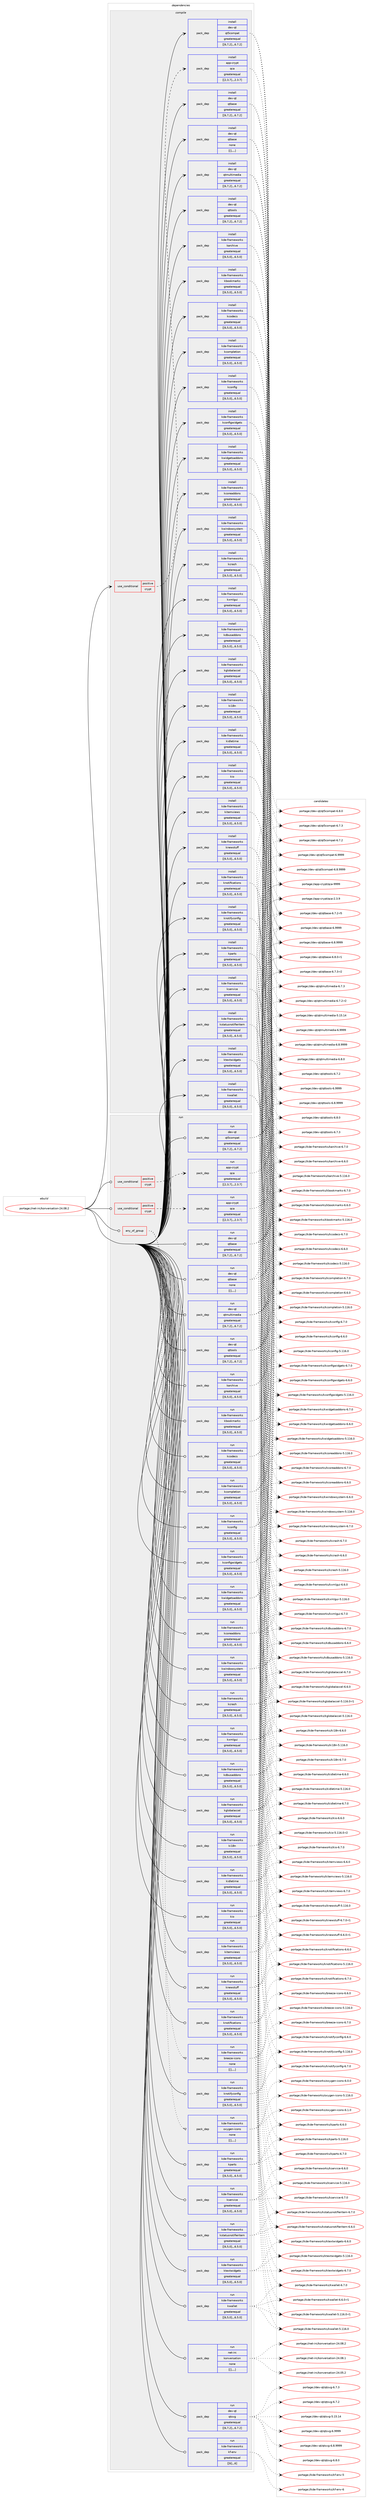 digraph prolog {

# *************
# Graph options
# *************

newrank=true;
concentrate=true;
compound=true;
graph [rankdir=LR,fontname=Helvetica,fontsize=10,ranksep=1.5];#, ranksep=2.5, nodesep=0.2];
edge  [arrowhead=vee];
node  [fontname=Helvetica,fontsize=10];

# **********
# The ebuild
# **********

subgraph cluster_leftcol {
color=gray;
label=<<i>ebuild</i>>;
id [label="portage://net-irc/konversation-24.08.2", color=red, width=4, href="../net-irc/konversation-24.08.2.svg"];
}

# ****************
# The dependencies
# ****************

subgraph cluster_midcol {
color=gray;
label=<<i>dependencies</i>>;
subgraph cluster_compile {
fillcolor="#eeeeee";
style=filled;
label=<<i>compile</i>>;
subgraph cond98980 {
dependency378713 [label=<<TABLE BORDER="0" CELLBORDER="1" CELLSPACING="0" CELLPADDING="4"><TR><TD ROWSPAN="3" CELLPADDING="10">use_conditional</TD></TR><TR><TD>positive</TD></TR><TR><TD>crypt</TD></TR></TABLE>>, shape=none, color=red];
subgraph pack276840 {
dependency378779 [label=<<TABLE BORDER="0" CELLBORDER="1" CELLSPACING="0" CELLPADDING="4" WIDTH="220"><TR><TD ROWSPAN="6" CELLPADDING="30">pack_dep</TD></TR><TR><TD WIDTH="110">install</TD></TR><TR><TD>app-crypt</TD></TR><TR><TD>qca</TD></TR><TR><TD>greaterequal</TD></TR><TR><TD>[[2,3,7],,,2.3.7]</TD></TR></TABLE>>, shape=none, color=blue];
}
dependency378713:e -> dependency378779:w [weight=20,style="dashed",arrowhead="vee"];
}
id:e -> dependency378713:w [weight=20,style="solid",arrowhead="vee"];
subgraph pack276886 {
dependency378819 [label=<<TABLE BORDER="0" CELLBORDER="1" CELLSPACING="0" CELLPADDING="4" WIDTH="220"><TR><TD ROWSPAN="6" CELLPADDING="30">pack_dep</TD></TR><TR><TD WIDTH="110">install</TD></TR><TR><TD>dev-qt</TD></TR><TR><TD>qt5compat</TD></TR><TR><TD>greaterequal</TD></TR><TR><TD>[[6,7,2],,,6.7.2]</TD></TR></TABLE>>, shape=none, color=blue];
}
id:e -> dependency378819:w [weight=20,style="solid",arrowhead="vee"];
subgraph pack276912 {
dependency378838 [label=<<TABLE BORDER="0" CELLBORDER="1" CELLSPACING="0" CELLPADDING="4" WIDTH="220"><TR><TD ROWSPAN="6" CELLPADDING="30">pack_dep</TD></TR><TR><TD WIDTH="110">install</TD></TR><TR><TD>dev-qt</TD></TR><TR><TD>qtbase</TD></TR><TR><TD>greaterequal</TD></TR><TR><TD>[[6,7,2],,,6.7.2]</TD></TR></TABLE>>, shape=none, color=blue];
}
id:e -> dependency378838:w [weight=20,style="solid",arrowhead="vee"];
subgraph pack276926 {
dependency378873 [label=<<TABLE BORDER="0" CELLBORDER="1" CELLSPACING="0" CELLPADDING="4" WIDTH="220"><TR><TD ROWSPAN="6" CELLPADDING="30">pack_dep</TD></TR><TR><TD WIDTH="110">install</TD></TR><TR><TD>dev-qt</TD></TR><TR><TD>qtbase</TD></TR><TR><TD>none</TD></TR><TR><TD>[[],,,,]</TD></TR></TABLE>>, shape=none, color=blue];
}
id:e -> dependency378873:w [weight=20,style="solid",arrowhead="vee"];
subgraph pack276943 {
dependency378893 [label=<<TABLE BORDER="0" CELLBORDER="1" CELLSPACING="0" CELLPADDING="4" WIDTH="220"><TR><TD ROWSPAN="6" CELLPADDING="30">pack_dep</TD></TR><TR><TD WIDTH="110">install</TD></TR><TR><TD>dev-qt</TD></TR><TR><TD>qtmultimedia</TD></TR><TR><TD>greaterequal</TD></TR><TR><TD>[[6,7,2],,,6.7.2]</TD></TR></TABLE>>, shape=none, color=blue];
}
id:e -> dependency378893:w [weight=20,style="solid",arrowhead="vee"];
subgraph pack276954 {
dependency378911 [label=<<TABLE BORDER="0" CELLBORDER="1" CELLSPACING="0" CELLPADDING="4" WIDTH="220"><TR><TD ROWSPAN="6" CELLPADDING="30">pack_dep</TD></TR><TR><TD WIDTH="110">install</TD></TR><TR><TD>dev-qt</TD></TR><TR><TD>qttools</TD></TR><TR><TD>greaterequal</TD></TR><TR><TD>[[6,7,2],,,6.7.2]</TD></TR></TABLE>>, shape=none, color=blue];
}
id:e -> dependency378911:w [weight=20,style="solid",arrowhead="vee"];
subgraph pack276975 {
dependency378929 [label=<<TABLE BORDER="0" CELLBORDER="1" CELLSPACING="0" CELLPADDING="4" WIDTH="220"><TR><TD ROWSPAN="6" CELLPADDING="30">pack_dep</TD></TR><TR><TD WIDTH="110">install</TD></TR><TR><TD>kde-frameworks</TD></TR><TR><TD>karchive</TD></TR><TR><TD>greaterequal</TD></TR><TR><TD>[[6,5,0],,,6.5.0]</TD></TR></TABLE>>, shape=none, color=blue];
}
id:e -> dependency378929:w [weight=20,style="solid",arrowhead="vee"];
subgraph pack276981 {
dependency378934 [label=<<TABLE BORDER="0" CELLBORDER="1" CELLSPACING="0" CELLPADDING="4" WIDTH="220"><TR><TD ROWSPAN="6" CELLPADDING="30">pack_dep</TD></TR><TR><TD WIDTH="110">install</TD></TR><TR><TD>kde-frameworks</TD></TR><TR><TD>kbookmarks</TD></TR><TR><TD>greaterequal</TD></TR><TR><TD>[[6,5,0],,,6.5.0]</TD></TR></TABLE>>, shape=none, color=blue];
}
id:e -> dependency378934:w [weight=20,style="solid",arrowhead="vee"];
subgraph pack276992 {
dependency378971 [label=<<TABLE BORDER="0" CELLBORDER="1" CELLSPACING="0" CELLPADDING="4" WIDTH="220"><TR><TD ROWSPAN="6" CELLPADDING="30">pack_dep</TD></TR><TR><TD WIDTH="110">install</TD></TR><TR><TD>kde-frameworks</TD></TR><TR><TD>kcodecs</TD></TR><TR><TD>greaterequal</TD></TR><TR><TD>[[6,5,0],,,6.5.0]</TD></TR></TABLE>>, shape=none, color=blue];
}
id:e -> dependency378971:w [weight=20,style="solid",arrowhead="vee"];
subgraph pack277008 {
dependency378974 [label=<<TABLE BORDER="0" CELLBORDER="1" CELLSPACING="0" CELLPADDING="4" WIDTH="220"><TR><TD ROWSPAN="6" CELLPADDING="30">pack_dep</TD></TR><TR><TD WIDTH="110">install</TD></TR><TR><TD>kde-frameworks</TD></TR><TR><TD>kcompletion</TD></TR><TR><TD>greaterequal</TD></TR><TR><TD>[[6,5,0],,,6.5.0]</TD></TR></TABLE>>, shape=none, color=blue];
}
id:e -> dependency378974:w [weight=20,style="solid",arrowhead="vee"];
subgraph pack277011 {
dependency378979 [label=<<TABLE BORDER="0" CELLBORDER="1" CELLSPACING="0" CELLPADDING="4" WIDTH="220"><TR><TD ROWSPAN="6" CELLPADDING="30">pack_dep</TD></TR><TR><TD WIDTH="110">install</TD></TR><TR><TD>kde-frameworks</TD></TR><TR><TD>kconfig</TD></TR><TR><TD>greaterequal</TD></TR><TR><TD>[[6,5,0],,,6.5.0]</TD></TR></TABLE>>, shape=none, color=blue];
}
id:e -> dependency378979:w [weight=20,style="solid",arrowhead="vee"];
subgraph pack277027 {
dependency379014 [label=<<TABLE BORDER="0" CELLBORDER="1" CELLSPACING="0" CELLPADDING="4" WIDTH="220"><TR><TD ROWSPAN="6" CELLPADDING="30">pack_dep</TD></TR><TR><TD WIDTH="110">install</TD></TR><TR><TD>kde-frameworks</TD></TR><TR><TD>kconfigwidgets</TD></TR><TR><TD>greaterequal</TD></TR><TR><TD>[[6,5,0],,,6.5.0]</TD></TR></TABLE>>, shape=none, color=blue];
}
id:e -> dependency379014:w [weight=20,style="solid",arrowhead="vee"];
subgraph pack277072 {
dependency379089 [label=<<TABLE BORDER="0" CELLBORDER="1" CELLSPACING="0" CELLPADDING="4" WIDTH="220"><TR><TD ROWSPAN="6" CELLPADDING="30">pack_dep</TD></TR><TR><TD WIDTH="110">install</TD></TR><TR><TD>kde-frameworks</TD></TR><TR><TD>kcoreaddons</TD></TR><TR><TD>greaterequal</TD></TR><TR><TD>[[6,5,0],,,6.5.0]</TD></TR></TABLE>>, shape=none, color=blue];
}
id:e -> dependency379089:w [weight=20,style="solid",arrowhead="vee"];
subgraph pack277124 {
dependency379137 [label=<<TABLE BORDER="0" CELLBORDER="1" CELLSPACING="0" CELLPADDING="4" WIDTH="220"><TR><TD ROWSPAN="6" CELLPADDING="30">pack_dep</TD></TR><TR><TD WIDTH="110">install</TD></TR><TR><TD>kde-frameworks</TD></TR><TR><TD>kcrash</TD></TR><TR><TD>greaterequal</TD></TR><TR><TD>[[6,5,0],,,6.5.0]</TD></TR></TABLE>>, shape=none, color=blue];
}
id:e -> dependency379137:w [weight=20,style="solid",arrowhead="vee"];
subgraph pack277126 {
dependency379142 [label=<<TABLE BORDER="0" CELLBORDER="1" CELLSPACING="0" CELLPADDING="4" WIDTH="220"><TR><TD ROWSPAN="6" CELLPADDING="30">pack_dep</TD></TR><TR><TD WIDTH="110">install</TD></TR><TR><TD>kde-frameworks</TD></TR><TR><TD>kdbusaddons</TD></TR><TR><TD>greaterequal</TD></TR><TR><TD>[[6,5,0],,,6.5.0]</TD></TR></TABLE>>, shape=none, color=blue];
}
id:e -> dependency379142:w [weight=20,style="solid",arrowhead="vee"];
subgraph pack277128 {
dependency379174 [label=<<TABLE BORDER="0" CELLBORDER="1" CELLSPACING="0" CELLPADDING="4" WIDTH="220"><TR><TD ROWSPAN="6" CELLPADDING="30">pack_dep</TD></TR><TR><TD WIDTH="110">install</TD></TR><TR><TD>kde-frameworks</TD></TR><TR><TD>kglobalaccel</TD></TR><TR><TD>greaterequal</TD></TR><TR><TD>[[6,5,0],,,6.5.0]</TD></TR></TABLE>>, shape=none, color=blue];
}
id:e -> dependency379174:w [weight=20,style="solid",arrowhead="vee"];
subgraph pack277151 {
dependency379178 [label=<<TABLE BORDER="0" CELLBORDER="1" CELLSPACING="0" CELLPADDING="4" WIDTH="220"><TR><TD ROWSPAN="6" CELLPADDING="30">pack_dep</TD></TR><TR><TD WIDTH="110">install</TD></TR><TR><TD>kde-frameworks</TD></TR><TR><TD>ki18n</TD></TR><TR><TD>greaterequal</TD></TR><TR><TD>[[6,5,0],,,6.5.0]</TD></TR></TABLE>>, shape=none, color=blue];
}
id:e -> dependency379178:w [weight=20,style="solid",arrowhead="vee"];
subgraph pack277154 {
dependency379184 [label=<<TABLE BORDER="0" CELLBORDER="1" CELLSPACING="0" CELLPADDING="4" WIDTH="220"><TR><TD ROWSPAN="6" CELLPADDING="30">pack_dep</TD></TR><TR><TD WIDTH="110">install</TD></TR><TR><TD>kde-frameworks</TD></TR><TR><TD>kidletime</TD></TR><TR><TD>greaterequal</TD></TR><TR><TD>[[6,5,0],,,6.5.0]</TD></TR></TABLE>>, shape=none, color=blue];
}
id:e -> dependency379184:w [weight=20,style="solid",arrowhead="vee"];
subgraph pack277169 {
dependency379270 [label=<<TABLE BORDER="0" CELLBORDER="1" CELLSPACING="0" CELLPADDING="4" WIDTH="220"><TR><TD ROWSPAN="6" CELLPADDING="30">pack_dep</TD></TR><TR><TD WIDTH="110">install</TD></TR><TR><TD>kde-frameworks</TD></TR><TR><TD>kio</TD></TR><TR><TD>greaterequal</TD></TR><TR><TD>[[6,5,0],,,6.5.0]</TD></TR></TABLE>>, shape=none, color=blue];
}
id:e -> dependency379270:w [weight=20,style="solid",arrowhead="vee"];
subgraph pack277272 {
dependency379380 [label=<<TABLE BORDER="0" CELLBORDER="1" CELLSPACING="0" CELLPADDING="4" WIDTH="220"><TR><TD ROWSPAN="6" CELLPADDING="30">pack_dep</TD></TR><TR><TD WIDTH="110">install</TD></TR><TR><TD>kde-frameworks</TD></TR><TR><TD>kitemviews</TD></TR><TR><TD>greaterequal</TD></TR><TR><TD>[[6,5,0],,,6.5.0]</TD></TR></TABLE>>, shape=none, color=blue];
}
id:e -> dependency379380:w [weight=20,style="solid",arrowhead="vee"];
subgraph pack277289 {
dependency379399 [label=<<TABLE BORDER="0" CELLBORDER="1" CELLSPACING="0" CELLPADDING="4" WIDTH="220"><TR><TD ROWSPAN="6" CELLPADDING="30">pack_dep</TD></TR><TR><TD WIDTH="110">install</TD></TR><TR><TD>kde-frameworks</TD></TR><TR><TD>knewstuff</TD></TR><TR><TD>greaterequal</TD></TR><TR><TD>[[6,5,0],,,6.5.0]</TD></TR></TABLE>>, shape=none, color=blue];
}
id:e -> dependency379399:w [weight=20,style="solid",arrowhead="vee"];
subgraph pack277313 {
dependency379426 [label=<<TABLE BORDER="0" CELLBORDER="1" CELLSPACING="0" CELLPADDING="4" WIDTH="220"><TR><TD ROWSPAN="6" CELLPADDING="30">pack_dep</TD></TR><TR><TD WIDTH="110">install</TD></TR><TR><TD>kde-frameworks</TD></TR><TR><TD>knotifications</TD></TR><TR><TD>greaterequal</TD></TR><TR><TD>[[6,5,0],,,6.5.0]</TD></TR></TABLE>>, shape=none, color=blue];
}
id:e -> dependency379426:w [weight=20,style="solid",arrowhead="vee"];
subgraph pack277316 {
dependency379431 [label=<<TABLE BORDER="0" CELLBORDER="1" CELLSPACING="0" CELLPADDING="4" WIDTH="220"><TR><TD ROWSPAN="6" CELLPADDING="30">pack_dep</TD></TR><TR><TD WIDTH="110">install</TD></TR><TR><TD>kde-frameworks</TD></TR><TR><TD>knotifyconfig</TD></TR><TR><TD>greaterequal</TD></TR><TR><TD>[[6,5,0],,,6.5.0]</TD></TR></TABLE>>, shape=none, color=blue];
}
id:e -> dependency379431:w [weight=20,style="solid",arrowhead="vee"];
subgraph pack277320 {
dependency379478 [label=<<TABLE BORDER="0" CELLBORDER="1" CELLSPACING="0" CELLPADDING="4" WIDTH="220"><TR><TD ROWSPAN="6" CELLPADDING="30">pack_dep</TD></TR><TR><TD WIDTH="110">install</TD></TR><TR><TD>kde-frameworks</TD></TR><TR><TD>kparts</TD></TR><TR><TD>greaterequal</TD></TR><TR><TD>[[6,5,0],,,6.5.0]</TD></TR></TABLE>>, shape=none, color=blue];
}
id:e -> dependency379478:w [weight=20,style="solid",arrowhead="vee"];
subgraph pack277349 {
dependency379483 [label=<<TABLE BORDER="0" CELLBORDER="1" CELLSPACING="0" CELLPADDING="4" WIDTH="220"><TR><TD ROWSPAN="6" CELLPADDING="30">pack_dep</TD></TR><TR><TD WIDTH="110">install</TD></TR><TR><TD>kde-frameworks</TD></TR><TR><TD>kservice</TD></TR><TR><TD>greaterequal</TD></TR><TR><TD>[[6,5,0],,,6.5.0]</TD></TR></TABLE>>, shape=none, color=blue];
}
id:e -> dependency379483:w [weight=20,style="solid",arrowhead="vee"];
subgraph pack277352 {
dependency379521 [label=<<TABLE BORDER="0" CELLBORDER="1" CELLSPACING="0" CELLPADDING="4" WIDTH="220"><TR><TD ROWSPAN="6" CELLPADDING="30">pack_dep</TD></TR><TR><TD WIDTH="110">install</TD></TR><TR><TD>kde-frameworks</TD></TR><TR><TD>kstatusnotifieritem</TD></TR><TR><TD>greaterequal</TD></TR><TR><TD>[[6,5,0],,,6.5.0]</TD></TR></TABLE>>, shape=none, color=blue];
}
id:e -> dependency379521:w [weight=20,style="solid",arrowhead="vee"];
subgraph pack277383 {
dependency379530 [label=<<TABLE BORDER="0" CELLBORDER="1" CELLSPACING="0" CELLPADDING="4" WIDTH="220"><TR><TD ROWSPAN="6" CELLPADDING="30">pack_dep</TD></TR><TR><TD WIDTH="110">install</TD></TR><TR><TD>kde-frameworks</TD></TR><TR><TD>ktextwidgets</TD></TR><TR><TD>greaterequal</TD></TR><TR><TD>[[6,5,0],,,6.5.0]</TD></TR></TABLE>>, shape=none, color=blue];
}
id:e -> dependency379530:w [weight=20,style="solid",arrowhead="vee"];
subgraph pack277385 {
dependency379551 [label=<<TABLE BORDER="0" CELLBORDER="1" CELLSPACING="0" CELLPADDING="4" WIDTH="220"><TR><TD ROWSPAN="6" CELLPADDING="30">pack_dep</TD></TR><TR><TD WIDTH="110">install</TD></TR><TR><TD>kde-frameworks</TD></TR><TR><TD>kwallet</TD></TR><TR><TD>greaterequal</TD></TR><TR><TD>[[6,5,0],,,6.5.0]</TD></TR></TABLE>>, shape=none, color=blue];
}
id:e -> dependency379551:w [weight=20,style="solid",arrowhead="vee"];
subgraph pack277474 {
dependency379696 [label=<<TABLE BORDER="0" CELLBORDER="1" CELLSPACING="0" CELLPADDING="4" WIDTH="220"><TR><TD ROWSPAN="6" CELLPADDING="30">pack_dep</TD></TR><TR><TD WIDTH="110">install</TD></TR><TR><TD>kde-frameworks</TD></TR><TR><TD>kwidgetsaddons</TD></TR><TR><TD>greaterequal</TD></TR><TR><TD>[[6,5,0],,,6.5.0]</TD></TR></TABLE>>, shape=none, color=blue];
}
id:e -> dependency379696:w [weight=20,style="solid",arrowhead="vee"];
subgraph pack277513 {
dependency379721 [label=<<TABLE BORDER="0" CELLBORDER="1" CELLSPACING="0" CELLPADDING="4" WIDTH="220"><TR><TD ROWSPAN="6" CELLPADDING="30">pack_dep</TD></TR><TR><TD WIDTH="110">install</TD></TR><TR><TD>kde-frameworks</TD></TR><TR><TD>kwindowsystem</TD></TR><TR><TD>greaterequal</TD></TR><TR><TD>[[6,5,0],,,6.5.0]</TD></TR></TABLE>>, shape=none, color=blue];
}
id:e -> dependency379721:w [weight=20,style="solid",arrowhead="vee"];
subgraph pack277517 {
dependency379743 [label=<<TABLE BORDER="0" CELLBORDER="1" CELLSPACING="0" CELLPADDING="4" WIDTH="220"><TR><TD ROWSPAN="6" CELLPADDING="30">pack_dep</TD></TR><TR><TD WIDTH="110">install</TD></TR><TR><TD>kde-frameworks</TD></TR><TR><TD>kxmlgui</TD></TR><TR><TD>greaterequal</TD></TR><TR><TD>[[6,5,0],,,6.5.0]</TD></TR></TABLE>>, shape=none, color=blue];
}
id:e -> dependency379743:w [weight=20,style="solid",arrowhead="vee"];
}
subgraph cluster_compileandrun {
fillcolor="#eeeeee";
style=filled;
label=<<i>compile and run</i>>;
}
subgraph cluster_run {
fillcolor="#eeeeee";
style=filled;
label=<<i>run</i>>;
subgraph any2741 {
dependency379772 [label=<<TABLE BORDER="0" CELLBORDER="1" CELLSPACING="0" CELLPADDING="4"><TR><TD CELLPADDING="10">any_of_group</TD></TR></TABLE>>, shape=none, color=red];subgraph pack277557 {
dependency379833 [label=<<TABLE BORDER="0" CELLBORDER="1" CELLSPACING="0" CELLPADDING="4" WIDTH="220"><TR><TD ROWSPAN="6" CELLPADDING="30">pack_dep</TD></TR><TR><TD WIDTH="110">run</TD></TR><TR><TD>kde-frameworks</TD></TR><TR><TD>breeze-icons</TD></TR><TR><TD>none</TD></TR><TR><TD>[[],,,,]</TD></TR></TABLE>>, shape=none, color=blue];
}
dependency379772:e -> dependency379833:w [weight=20,style="dotted",arrowhead="oinv"];
subgraph pack277665 {
dependency379930 [label=<<TABLE BORDER="0" CELLBORDER="1" CELLSPACING="0" CELLPADDING="4" WIDTH="220"><TR><TD ROWSPAN="6" CELLPADDING="30">pack_dep</TD></TR><TR><TD WIDTH="110">run</TD></TR><TR><TD>kde-frameworks</TD></TR><TR><TD>oxygen-icons</TD></TR><TR><TD>none</TD></TR><TR><TD>[[],,,,]</TD></TR></TABLE>>, shape=none, color=blue];
}
dependency379772:e -> dependency379930:w [weight=20,style="dotted",arrowhead="oinv"];
}
id:e -> dependency379772:w [weight=20,style="solid",arrowhead="odot"];
subgraph cond99367 {
dependency379970 [label=<<TABLE BORDER="0" CELLBORDER="1" CELLSPACING="0" CELLPADDING="4"><TR><TD ROWSPAN="3" CELLPADDING="10">use_conditional</TD></TR><TR><TD>positive</TD></TR><TR><TD>crypt</TD></TR></TABLE>>, shape=none, color=red];
subgraph pack277722 {
dependency380119 [label=<<TABLE BORDER="0" CELLBORDER="1" CELLSPACING="0" CELLPADDING="4" WIDTH="220"><TR><TD ROWSPAN="6" CELLPADDING="30">pack_dep</TD></TR><TR><TD WIDTH="110">run</TD></TR><TR><TD>app-crypt</TD></TR><TR><TD>qca</TD></TR><TR><TD>greaterequal</TD></TR><TR><TD>[[2,3,7],,,2.3.7]</TD></TR></TABLE>>, shape=none, color=blue];
}
dependency379970:e -> dependency380119:w [weight=20,style="dashed",arrowhead="vee"];
}
id:e -> dependency379970:w [weight=20,style="solid",arrowhead="odot"];
subgraph cond99424 {
dependency380177 [label=<<TABLE BORDER="0" CELLBORDER="1" CELLSPACING="0" CELLPADDING="4"><TR><TD ROWSPAN="3" CELLPADDING="10">use_conditional</TD></TR><TR><TD>positive</TD></TR><TR><TD>crypt</TD></TR></TABLE>>, shape=none, color=red];
subgraph pack277844 {
dependency380219 [label=<<TABLE BORDER="0" CELLBORDER="1" CELLSPACING="0" CELLPADDING="4" WIDTH="220"><TR><TD ROWSPAN="6" CELLPADDING="30">pack_dep</TD></TR><TR><TD WIDTH="110">run</TD></TR><TR><TD>app-crypt</TD></TR><TR><TD>qca</TD></TR><TR><TD>greaterequal</TD></TR><TR><TD>[[2,3,7],,,2.3.7]</TD></TR></TABLE>>, shape=none, color=blue];
}
dependency380177:e -> dependency380219:w [weight=20,style="dashed",arrowhead="vee"];
}
id:e -> dependency380177:w [weight=20,style="solid",arrowhead="odot"];
subgraph pack277876 {
dependency380264 [label=<<TABLE BORDER="0" CELLBORDER="1" CELLSPACING="0" CELLPADDING="4" WIDTH="220"><TR><TD ROWSPAN="6" CELLPADDING="30">pack_dep</TD></TR><TR><TD WIDTH="110">run</TD></TR><TR><TD>dev-qt</TD></TR><TR><TD>qt5compat</TD></TR><TR><TD>greaterequal</TD></TR><TR><TD>[[6,7,2],,,6.7.2]</TD></TR></TABLE>>, shape=none, color=blue];
}
id:e -> dependency380264:w [weight=20,style="solid",arrowhead="odot"];
subgraph pack277902 {
dependency380285 [label=<<TABLE BORDER="0" CELLBORDER="1" CELLSPACING="0" CELLPADDING="4" WIDTH="220"><TR><TD ROWSPAN="6" CELLPADDING="30">pack_dep</TD></TR><TR><TD WIDTH="110">run</TD></TR><TR><TD>dev-qt</TD></TR><TR><TD>qtbase</TD></TR><TR><TD>greaterequal</TD></TR><TR><TD>[[6,7,2],,,6.7.2]</TD></TR></TABLE>>, shape=none, color=blue];
}
id:e -> dependency380285:w [weight=20,style="solid",arrowhead="odot"];
subgraph pack277922 {
dependency380305 [label=<<TABLE BORDER="0" CELLBORDER="1" CELLSPACING="0" CELLPADDING="4" WIDTH="220"><TR><TD ROWSPAN="6" CELLPADDING="30">pack_dep</TD></TR><TR><TD WIDTH="110">run</TD></TR><TR><TD>dev-qt</TD></TR><TR><TD>qtbase</TD></TR><TR><TD>none</TD></TR><TR><TD>[[],,,,]</TD></TR></TABLE>>, shape=none, color=blue];
}
id:e -> dependency380305:w [weight=20,style="solid",arrowhead="odot"];
subgraph pack277924 {
dependency380335 [label=<<TABLE BORDER="0" CELLBORDER="1" CELLSPACING="0" CELLPADDING="4" WIDTH="220"><TR><TD ROWSPAN="6" CELLPADDING="30">pack_dep</TD></TR><TR><TD WIDTH="110">run</TD></TR><TR><TD>dev-qt</TD></TR><TR><TD>qtmultimedia</TD></TR><TR><TD>greaterequal</TD></TR><TR><TD>[[6,7,2],,,6.7.2]</TD></TR></TABLE>>, shape=none, color=blue];
}
id:e -> dependency380335:w [weight=20,style="solid",arrowhead="odot"];
subgraph pack277934 {
dependency380339 [label=<<TABLE BORDER="0" CELLBORDER="1" CELLSPACING="0" CELLPADDING="4" WIDTH="220"><TR><TD ROWSPAN="6" CELLPADDING="30">pack_dep</TD></TR><TR><TD WIDTH="110">run</TD></TR><TR><TD>dev-qt</TD></TR><TR><TD>qtsvg</TD></TR><TR><TD>greaterequal</TD></TR><TR><TD>[[6,7,2],,,6.7.2]</TD></TR></TABLE>>, shape=none, color=blue];
}
id:e -> dependency380339:w [weight=20,style="solid",arrowhead="odot"];
subgraph pack277948 {
dependency380409 [label=<<TABLE BORDER="0" CELLBORDER="1" CELLSPACING="0" CELLPADDING="4" WIDTH="220"><TR><TD ROWSPAN="6" CELLPADDING="30">pack_dep</TD></TR><TR><TD WIDTH="110">run</TD></TR><TR><TD>dev-qt</TD></TR><TR><TD>qttools</TD></TR><TR><TD>greaterequal</TD></TR><TR><TD>[[6,7,2],,,6.7.2]</TD></TR></TABLE>>, shape=none, color=blue];
}
id:e -> dependency380409:w [weight=20,style="solid",arrowhead="odot"];
subgraph pack277998 {
dependency380459 [label=<<TABLE BORDER="0" CELLBORDER="1" CELLSPACING="0" CELLPADDING="4" WIDTH="220"><TR><TD ROWSPAN="6" CELLPADDING="30">pack_dep</TD></TR><TR><TD WIDTH="110">run</TD></TR><TR><TD>kde-frameworks</TD></TR><TR><TD>karchive</TD></TR><TR><TD>greaterequal</TD></TR><TR><TD>[[6,5,0],,,6.5.0]</TD></TR></TABLE>>, shape=none, color=blue];
}
id:e -> dependency380459:w [weight=20,style="solid",arrowhead="odot"];
subgraph pack278025 {
dependency380465 [label=<<TABLE BORDER="0" CELLBORDER="1" CELLSPACING="0" CELLPADDING="4" WIDTH="220"><TR><TD ROWSPAN="6" CELLPADDING="30">pack_dep</TD></TR><TR><TD WIDTH="110">run</TD></TR><TR><TD>kde-frameworks</TD></TR><TR><TD>kbookmarks</TD></TR><TR><TD>greaterequal</TD></TR><TR><TD>[[6,5,0],,,6.5.0]</TD></TR></TABLE>>, shape=none, color=blue];
}
id:e -> dependency380465:w [weight=20,style="solid",arrowhead="odot"];
subgraph pack278037 {
dependency380515 [label=<<TABLE BORDER="0" CELLBORDER="1" CELLSPACING="0" CELLPADDING="4" WIDTH="220"><TR><TD ROWSPAN="6" CELLPADDING="30">pack_dep</TD></TR><TR><TD WIDTH="110">run</TD></TR><TR><TD>kde-frameworks</TD></TR><TR><TD>kcodecs</TD></TR><TR><TD>greaterequal</TD></TR><TR><TD>[[6,5,0],,,6.5.0]</TD></TR></TABLE>>, shape=none, color=blue];
}
id:e -> dependency380515:w [weight=20,style="solid",arrowhead="odot"];
subgraph pack278060 {
dependency380516 [label=<<TABLE BORDER="0" CELLBORDER="1" CELLSPACING="0" CELLPADDING="4" WIDTH="220"><TR><TD ROWSPAN="6" CELLPADDING="30">pack_dep</TD></TR><TR><TD WIDTH="110">run</TD></TR><TR><TD>kde-frameworks</TD></TR><TR><TD>kcompletion</TD></TR><TR><TD>greaterequal</TD></TR><TR><TD>[[6,5,0],,,6.5.0]</TD></TR></TABLE>>, shape=none, color=blue];
}
id:e -> dependency380516:w [weight=20,style="solid",arrowhead="odot"];
subgraph pack278063 {
dependency380522 [label=<<TABLE BORDER="0" CELLBORDER="1" CELLSPACING="0" CELLPADDING="4" WIDTH="220"><TR><TD ROWSPAN="6" CELLPADDING="30">pack_dep</TD></TR><TR><TD WIDTH="110">run</TD></TR><TR><TD>kde-frameworks</TD></TR><TR><TD>kconfig</TD></TR><TR><TD>greaterequal</TD></TR><TR><TD>[[6,5,0],,,6.5.0]</TD></TR></TABLE>>, shape=none, color=blue];
}
id:e -> dependency380522:w [weight=20,style="solid",arrowhead="odot"];
subgraph pack278066 {
dependency380544 [label=<<TABLE BORDER="0" CELLBORDER="1" CELLSPACING="0" CELLPADDING="4" WIDTH="220"><TR><TD ROWSPAN="6" CELLPADDING="30">pack_dep</TD></TR><TR><TD WIDTH="110">run</TD></TR><TR><TD>kde-frameworks</TD></TR><TR><TD>kconfigwidgets</TD></TR><TR><TD>greaterequal</TD></TR><TR><TD>[[6,5,0],,,6.5.0]</TD></TR></TABLE>>, shape=none, color=blue];
}
id:e -> dependency380544:w [weight=20,style="solid",arrowhead="odot"];
subgraph pack278077 {
dependency380591 [label=<<TABLE BORDER="0" CELLBORDER="1" CELLSPACING="0" CELLPADDING="4" WIDTH="220"><TR><TD ROWSPAN="6" CELLPADDING="30">pack_dep</TD></TR><TR><TD WIDTH="110">run</TD></TR><TR><TD>kde-frameworks</TD></TR><TR><TD>kcoreaddons</TD></TR><TR><TD>greaterequal</TD></TR><TR><TD>[[6,5,0],,,6.5.0]</TD></TR></TABLE>>, shape=none, color=blue];
}
id:e -> dependency380591:w [weight=20,style="solid",arrowhead="odot"];
subgraph pack278109 {
dependency380613 [label=<<TABLE BORDER="0" CELLBORDER="1" CELLSPACING="0" CELLPADDING="4" WIDTH="220"><TR><TD ROWSPAN="6" CELLPADDING="30">pack_dep</TD></TR><TR><TD WIDTH="110">run</TD></TR><TR><TD>kde-frameworks</TD></TR><TR><TD>kcrash</TD></TR><TR><TD>greaterequal</TD></TR><TR><TD>[[6,5,0],,,6.5.0]</TD></TR></TABLE>>, shape=none, color=blue];
}
id:e -> dependency380613:w [weight=20,style="solid",arrowhead="odot"];
subgraph pack278125 {
dependency380615 [label=<<TABLE BORDER="0" CELLBORDER="1" CELLSPACING="0" CELLPADDING="4" WIDTH="220"><TR><TD ROWSPAN="6" CELLPADDING="30">pack_dep</TD></TR><TR><TD WIDTH="110">run</TD></TR><TR><TD>kde-frameworks</TD></TR><TR><TD>kdbusaddons</TD></TR><TR><TD>greaterequal</TD></TR><TR><TD>[[6,5,0],,,6.5.0]</TD></TR></TABLE>>, shape=none, color=blue];
}
id:e -> dependency380615:w [weight=20,style="solid",arrowhead="odot"];
subgraph pack278128 {
dependency380639 [label=<<TABLE BORDER="0" CELLBORDER="1" CELLSPACING="0" CELLPADDING="4" WIDTH="220"><TR><TD ROWSPAN="6" CELLPADDING="30">pack_dep</TD></TR><TR><TD WIDTH="110">run</TD></TR><TR><TD>kde-frameworks</TD></TR><TR><TD>kf-env</TD></TR><TR><TD>greaterequal</TD></TR><TR><TD>[[6],,,6]</TD></TR></TABLE>>, shape=none, color=blue];
}
id:e -> dependency380639:w [weight=20,style="solid",arrowhead="odot"];
subgraph pack278139 {
dependency380661 [label=<<TABLE BORDER="0" CELLBORDER="1" CELLSPACING="0" CELLPADDING="4" WIDTH="220"><TR><TD ROWSPAN="6" CELLPADDING="30">pack_dep</TD></TR><TR><TD WIDTH="110">run</TD></TR><TR><TD>kde-frameworks</TD></TR><TR><TD>kglobalaccel</TD></TR><TR><TD>greaterequal</TD></TR><TR><TD>[[6,5,0],,,6.5.0]</TD></TR></TABLE>>, shape=none, color=blue];
}
id:e -> dependency380661:w [weight=20,style="solid",arrowhead="odot"];
subgraph pack278166 {
dependency380702 [label=<<TABLE BORDER="0" CELLBORDER="1" CELLSPACING="0" CELLPADDING="4" WIDTH="220"><TR><TD ROWSPAN="6" CELLPADDING="30">pack_dep</TD></TR><TR><TD WIDTH="110">run</TD></TR><TR><TD>kde-frameworks</TD></TR><TR><TD>ki18n</TD></TR><TR><TD>greaterequal</TD></TR><TR><TD>[[6,5,0],,,6.5.0]</TD></TR></TABLE>>, shape=none, color=blue];
}
id:e -> dependency380702:w [weight=20,style="solid",arrowhead="odot"];
subgraph pack278249 {
dependency380831 [label=<<TABLE BORDER="0" CELLBORDER="1" CELLSPACING="0" CELLPADDING="4" WIDTH="220"><TR><TD ROWSPAN="6" CELLPADDING="30">pack_dep</TD></TR><TR><TD WIDTH="110">run</TD></TR><TR><TD>kde-frameworks</TD></TR><TR><TD>kidletime</TD></TR><TR><TD>greaterequal</TD></TR><TR><TD>[[6,5,0],,,6.5.0]</TD></TR></TABLE>>, shape=none, color=blue];
}
id:e -> dependency380831:w [weight=20,style="solid",arrowhead="odot"];
subgraph pack278260 {
dependency380872 [label=<<TABLE BORDER="0" CELLBORDER="1" CELLSPACING="0" CELLPADDING="4" WIDTH="220"><TR><TD ROWSPAN="6" CELLPADDING="30">pack_dep</TD></TR><TR><TD WIDTH="110">run</TD></TR><TR><TD>kde-frameworks</TD></TR><TR><TD>kio</TD></TR><TR><TD>greaterequal</TD></TR><TR><TD>[[6,5,0],,,6.5.0]</TD></TR></TABLE>>, shape=none, color=blue];
}
id:e -> dependency380872:w [weight=20,style="solid",arrowhead="odot"];
subgraph pack278298 {
dependency380900 [label=<<TABLE BORDER="0" CELLBORDER="1" CELLSPACING="0" CELLPADDING="4" WIDTH="220"><TR><TD ROWSPAN="6" CELLPADDING="30">pack_dep</TD></TR><TR><TD WIDTH="110">run</TD></TR><TR><TD>kde-frameworks</TD></TR><TR><TD>kitemviews</TD></TR><TR><TD>greaterequal</TD></TR><TR><TD>[[6,5,0],,,6.5.0]</TD></TR></TABLE>>, shape=none, color=blue];
}
id:e -> dependency380900:w [weight=20,style="solid",arrowhead="odot"];
subgraph pack278302 {
dependency380924 [label=<<TABLE BORDER="0" CELLBORDER="1" CELLSPACING="0" CELLPADDING="4" WIDTH="220"><TR><TD ROWSPAN="6" CELLPADDING="30">pack_dep</TD></TR><TR><TD WIDTH="110">run</TD></TR><TR><TD>kde-frameworks</TD></TR><TR><TD>knewstuff</TD></TR><TR><TD>greaterequal</TD></TR><TR><TD>[[6,5,0],,,6.5.0]</TD></TR></TABLE>>, shape=none, color=blue];
}
id:e -> dependency380924:w [weight=20,style="solid",arrowhead="odot"];
subgraph pack278333 {
dependency380945 [label=<<TABLE BORDER="0" CELLBORDER="1" CELLSPACING="0" CELLPADDING="4" WIDTH="220"><TR><TD ROWSPAN="6" CELLPADDING="30">pack_dep</TD></TR><TR><TD WIDTH="110">run</TD></TR><TR><TD>kde-frameworks</TD></TR><TR><TD>knotifications</TD></TR><TR><TD>greaterequal</TD></TR><TR><TD>[[6,5,0],,,6.5.0]</TD></TR></TABLE>>, shape=none, color=blue];
}
id:e -> dependency380945:w [weight=20,style="solid",arrowhead="odot"];
subgraph pack278338 {
dependency380948 [label=<<TABLE BORDER="0" CELLBORDER="1" CELLSPACING="0" CELLPADDING="4" WIDTH="220"><TR><TD ROWSPAN="6" CELLPADDING="30">pack_dep</TD></TR><TR><TD WIDTH="110">run</TD></TR><TR><TD>kde-frameworks</TD></TR><TR><TD>knotifyconfig</TD></TR><TR><TD>greaterequal</TD></TR><TR><TD>[[6,5,0],,,6.5.0]</TD></TR></TABLE>>, shape=none, color=blue];
}
id:e -> dependency380948:w [weight=20,style="solid",arrowhead="odot"];
subgraph pack278340 {
dependency380994 [label=<<TABLE BORDER="0" CELLBORDER="1" CELLSPACING="0" CELLPADDING="4" WIDTH="220"><TR><TD ROWSPAN="6" CELLPADDING="30">pack_dep</TD></TR><TR><TD WIDTH="110">run</TD></TR><TR><TD>kde-frameworks</TD></TR><TR><TD>kparts</TD></TR><TR><TD>greaterequal</TD></TR><TR><TD>[[6,5,0],,,6.5.0]</TD></TR></TABLE>>, shape=none, color=blue];
}
id:e -> dependency380994:w [weight=20,style="solid",arrowhead="odot"];
subgraph pack278369 {
dependency381036 [label=<<TABLE BORDER="0" CELLBORDER="1" CELLSPACING="0" CELLPADDING="4" WIDTH="220"><TR><TD ROWSPAN="6" CELLPADDING="30">pack_dep</TD></TR><TR><TD WIDTH="110">run</TD></TR><TR><TD>kde-frameworks</TD></TR><TR><TD>kservice</TD></TR><TR><TD>greaterequal</TD></TR><TR><TD>[[6,5,0],,,6.5.0]</TD></TR></TABLE>>, shape=none, color=blue];
}
id:e -> dependency381036:w [weight=20,style="solid",arrowhead="odot"];
subgraph pack278406 {
dependency381078 [label=<<TABLE BORDER="0" CELLBORDER="1" CELLSPACING="0" CELLPADDING="4" WIDTH="220"><TR><TD ROWSPAN="6" CELLPADDING="30">pack_dep</TD></TR><TR><TD WIDTH="110">run</TD></TR><TR><TD>kde-frameworks</TD></TR><TR><TD>kstatusnotifieritem</TD></TR><TR><TD>greaterequal</TD></TR><TR><TD>[[6,5,0],,,6.5.0]</TD></TR></TABLE>>, shape=none, color=blue];
}
id:e -> dependency381078:w [weight=20,style="solid",arrowhead="odot"];
subgraph pack278420 {
dependency381082 [label=<<TABLE BORDER="0" CELLBORDER="1" CELLSPACING="0" CELLPADDING="4" WIDTH="220"><TR><TD ROWSPAN="6" CELLPADDING="30">pack_dep</TD></TR><TR><TD WIDTH="110">run</TD></TR><TR><TD>kde-frameworks</TD></TR><TR><TD>ktextwidgets</TD></TR><TR><TD>greaterequal</TD></TR><TR><TD>[[6,5,0],,,6.5.0]</TD></TR></TABLE>>, shape=none, color=blue];
}
id:e -> dependency381082:w [weight=20,style="solid",arrowhead="odot"];
subgraph pack278456 {
dependency381133 [label=<<TABLE BORDER="0" CELLBORDER="1" CELLSPACING="0" CELLPADDING="4" WIDTH="220"><TR><TD ROWSPAN="6" CELLPADDING="30">pack_dep</TD></TR><TR><TD WIDTH="110">run</TD></TR><TR><TD>kde-frameworks</TD></TR><TR><TD>kwallet</TD></TR><TR><TD>greaterequal</TD></TR><TR><TD>[[6,5,0],,,6.5.0]</TD></TR></TABLE>>, shape=none, color=blue];
}
id:e -> dependency381133:w [weight=20,style="solid",arrowhead="odot"];
subgraph pack278458 {
dependency381153 [label=<<TABLE BORDER="0" CELLBORDER="1" CELLSPACING="0" CELLPADDING="4" WIDTH="220"><TR><TD ROWSPAN="6" CELLPADDING="30">pack_dep</TD></TR><TR><TD WIDTH="110">run</TD></TR><TR><TD>kde-frameworks</TD></TR><TR><TD>kwidgetsaddons</TD></TR><TR><TD>greaterequal</TD></TR><TR><TD>[[6,5,0],,,6.5.0]</TD></TR></TABLE>>, shape=none, color=blue];
}
id:e -> dependency381153:w [weight=20,style="solid",arrowhead="odot"];
subgraph pack278484 {
dependency381207 [label=<<TABLE BORDER="0" CELLBORDER="1" CELLSPACING="0" CELLPADDING="4" WIDTH="220"><TR><TD ROWSPAN="6" CELLPADDING="30">pack_dep</TD></TR><TR><TD WIDTH="110">run</TD></TR><TR><TD>kde-frameworks</TD></TR><TR><TD>kwindowsystem</TD></TR><TR><TD>greaterequal</TD></TR><TR><TD>[[6,5,0],,,6.5.0]</TD></TR></TABLE>>, shape=none, color=blue];
}
id:e -> dependency381207:w [weight=20,style="solid",arrowhead="odot"];
subgraph pack278534 {
dependency381255 [label=<<TABLE BORDER="0" CELLBORDER="1" CELLSPACING="0" CELLPADDING="4" WIDTH="220"><TR><TD ROWSPAN="6" CELLPADDING="30">pack_dep</TD></TR><TR><TD WIDTH="110">run</TD></TR><TR><TD>kde-frameworks</TD></TR><TR><TD>kxmlgui</TD></TR><TR><TD>greaterequal</TD></TR><TR><TD>[[6,5,0],,,6.5.0]</TD></TR></TABLE>>, shape=none, color=blue];
}
id:e -> dependency381255:w [weight=20,style="solid",arrowhead="odot"];
subgraph pack278552 {
dependency381301 [label=<<TABLE BORDER="0" CELLBORDER="1" CELLSPACING="0" CELLPADDING="4" WIDTH="220"><TR><TD ROWSPAN="6" CELLPADDING="30">pack_dep</TD></TR><TR><TD WIDTH="110">run</TD></TR><TR><TD>net-irc</TD></TR><TR><TD>konversation</TD></TR><TR><TD>none</TD></TR><TR><TD>[[],,,,]</TD></TR></TABLE>>, shape=none, color=blue];
}
id:e -> dependency381301:w [weight=20,style="solid",arrowhead="odot"];
}
}

# **************
# The candidates
# **************

subgraph cluster_choices {
rank=same;
color=gray;
label=<<i>candidates</i>>;

subgraph choice276745 {
color=black;
nodesep=1;
choice9711211245991141211121164711399974557575757 [label="portage://app-crypt/qca-9999", color=red, width=4,href="../app-crypt/qca-9999.svg"];
choice971121124599114121112116471139997455046514657 [label="portage://app-crypt/qca-2.3.9", color=red, width=4,href="../app-crypt/qca-2.3.9.svg"];
dependency378779:e -> choice9711211245991141211121164711399974557575757:w [style=dotted,weight="100"];
dependency378779:e -> choice971121124599114121112116471139997455046514657:w [style=dotted,weight="100"];
}
subgraph choice276762 {
color=black;
nodesep=1;
choice100101118451131164711311653991111091129711645544657575757 [label="portage://dev-qt/qt5compat-6.9999", color=red, width=4,href="../dev-qt/qt5compat-6.9999.svg"];
choice1001011184511311647113116539911110911297116455446564657575757 [label="portage://dev-qt/qt5compat-6.8.9999", color=red, width=4,href="../dev-qt/qt5compat-6.8.9999.svg"];
choice1001011184511311647113116539911110911297116455446564648 [label="portage://dev-qt/qt5compat-6.8.0", color=red, width=4,href="../dev-qt/qt5compat-6.8.0.svg"];
choice1001011184511311647113116539911110911297116455446554651 [label="portage://dev-qt/qt5compat-6.7.3", color=red, width=4,href="../dev-qt/qt5compat-6.7.3.svg"];
choice1001011184511311647113116539911110911297116455446554650 [label="portage://dev-qt/qt5compat-6.7.2", color=red, width=4,href="../dev-qt/qt5compat-6.7.2.svg"];
dependency378819:e -> choice100101118451131164711311653991111091129711645544657575757:w [style=dotted,weight="100"];
dependency378819:e -> choice1001011184511311647113116539911110911297116455446564657575757:w [style=dotted,weight="100"];
dependency378819:e -> choice1001011184511311647113116539911110911297116455446564648:w [style=dotted,weight="100"];
dependency378819:e -> choice1001011184511311647113116539911110911297116455446554651:w [style=dotted,weight="100"];
dependency378819:e -> choice1001011184511311647113116539911110911297116455446554650:w [style=dotted,weight="100"];
}
subgraph choice276785 {
color=black;
nodesep=1;
choice1001011184511311647113116989711510145544657575757 [label="portage://dev-qt/qtbase-6.9999", color=red, width=4,href="../dev-qt/qtbase-6.9999.svg"];
choice10010111845113116471131169897115101455446564657575757 [label="portage://dev-qt/qtbase-6.8.9999", color=red, width=4,href="../dev-qt/qtbase-6.8.9999.svg"];
choice100101118451131164711311698971151014554465646484511449 [label="portage://dev-qt/qtbase-6.8.0-r1", color=red, width=4,href="../dev-qt/qtbase-6.8.0-r1.svg"];
choice100101118451131164711311698971151014554465546514511450 [label="portage://dev-qt/qtbase-6.7.3-r2", color=red, width=4,href="../dev-qt/qtbase-6.7.3-r2.svg"];
choice100101118451131164711311698971151014554465546504511453 [label="portage://dev-qt/qtbase-6.7.2-r5", color=red, width=4,href="../dev-qt/qtbase-6.7.2-r5.svg"];
dependency378838:e -> choice1001011184511311647113116989711510145544657575757:w [style=dotted,weight="100"];
dependency378838:e -> choice10010111845113116471131169897115101455446564657575757:w [style=dotted,weight="100"];
dependency378838:e -> choice100101118451131164711311698971151014554465646484511449:w [style=dotted,weight="100"];
dependency378838:e -> choice100101118451131164711311698971151014554465546514511450:w [style=dotted,weight="100"];
dependency378838:e -> choice100101118451131164711311698971151014554465546504511453:w [style=dotted,weight="100"];
}
subgraph choice276808 {
color=black;
nodesep=1;
choice1001011184511311647113116989711510145544657575757 [label="portage://dev-qt/qtbase-6.9999", color=red, width=4,href="../dev-qt/qtbase-6.9999.svg"];
choice10010111845113116471131169897115101455446564657575757 [label="portage://dev-qt/qtbase-6.8.9999", color=red, width=4,href="../dev-qt/qtbase-6.8.9999.svg"];
choice100101118451131164711311698971151014554465646484511449 [label="portage://dev-qt/qtbase-6.8.0-r1", color=red, width=4,href="../dev-qt/qtbase-6.8.0-r1.svg"];
choice100101118451131164711311698971151014554465546514511450 [label="portage://dev-qt/qtbase-6.7.3-r2", color=red, width=4,href="../dev-qt/qtbase-6.7.3-r2.svg"];
choice100101118451131164711311698971151014554465546504511453 [label="portage://dev-qt/qtbase-6.7.2-r5", color=red, width=4,href="../dev-qt/qtbase-6.7.2-r5.svg"];
dependency378873:e -> choice1001011184511311647113116989711510145544657575757:w [style=dotted,weight="100"];
dependency378873:e -> choice10010111845113116471131169897115101455446564657575757:w [style=dotted,weight="100"];
dependency378873:e -> choice100101118451131164711311698971151014554465646484511449:w [style=dotted,weight="100"];
dependency378873:e -> choice100101118451131164711311698971151014554465546514511450:w [style=dotted,weight="100"];
dependency378873:e -> choice100101118451131164711311698971151014554465546504511453:w [style=dotted,weight="100"];
}
subgraph choice276844 {
color=black;
nodesep=1;
choice10010111845113116471131161091171081161051091011001059745544657575757 [label="portage://dev-qt/qtmultimedia-6.9999", color=red, width=4,href="../dev-qt/qtmultimedia-6.9999.svg"];
choice100101118451131164711311610911710811610510910110010597455446564657575757 [label="portage://dev-qt/qtmultimedia-6.8.9999", color=red, width=4,href="../dev-qt/qtmultimedia-6.8.9999.svg"];
choice100101118451131164711311610911710811610510910110010597455446564648 [label="portage://dev-qt/qtmultimedia-6.8.0", color=red, width=4,href="../dev-qt/qtmultimedia-6.8.0.svg"];
choice100101118451131164711311610911710811610510910110010597455446554651 [label="portage://dev-qt/qtmultimedia-6.7.3", color=red, width=4,href="../dev-qt/qtmultimedia-6.7.3.svg"];
choice1001011184511311647113116109117108116105109101100105974554465546504511450 [label="portage://dev-qt/qtmultimedia-6.7.2-r2", color=red, width=4,href="../dev-qt/qtmultimedia-6.7.2-r2.svg"];
choice1001011184511311647113116109117108116105109101100105974553464953464952 [label="portage://dev-qt/qtmultimedia-5.15.14", color=red, width=4,href="../dev-qt/qtmultimedia-5.15.14.svg"];
dependency378893:e -> choice10010111845113116471131161091171081161051091011001059745544657575757:w [style=dotted,weight="100"];
dependency378893:e -> choice100101118451131164711311610911710811610510910110010597455446564657575757:w [style=dotted,weight="100"];
dependency378893:e -> choice100101118451131164711311610911710811610510910110010597455446564648:w [style=dotted,weight="100"];
dependency378893:e -> choice100101118451131164711311610911710811610510910110010597455446554651:w [style=dotted,weight="100"];
dependency378893:e -> choice1001011184511311647113116109117108116105109101100105974554465546504511450:w [style=dotted,weight="100"];
dependency378893:e -> choice1001011184511311647113116109117108116105109101100105974553464953464952:w [style=dotted,weight="100"];
}
subgraph choice276906 {
color=black;
nodesep=1;
choice100101118451131164711311611611111110811545544657575757 [label="portage://dev-qt/qttools-6.9999", color=red, width=4,href="../dev-qt/qttools-6.9999.svg"];
choice1001011184511311647113116116111111108115455446564657575757 [label="portage://dev-qt/qttools-6.8.9999", color=red, width=4,href="../dev-qt/qttools-6.8.9999.svg"];
choice1001011184511311647113116116111111108115455446564648 [label="portage://dev-qt/qttools-6.8.0", color=red, width=4,href="../dev-qt/qttools-6.8.0.svg"];
choice1001011184511311647113116116111111108115455446554651 [label="portage://dev-qt/qttools-6.7.3", color=red, width=4,href="../dev-qt/qttools-6.7.3.svg"];
choice1001011184511311647113116116111111108115455446554650 [label="portage://dev-qt/qttools-6.7.2", color=red, width=4,href="../dev-qt/qttools-6.7.2.svg"];
dependency378911:e -> choice100101118451131164711311611611111110811545544657575757:w [style=dotted,weight="100"];
dependency378911:e -> choice1001011184511311647113116116111111108115455446564657575757:w [style=dotted,weight="100"];
dependency378911:e -> choice1001011184511311647113116116111111108115455446564648:w [style=dotted,weight="100"];
dependency378911:e -> choice1001011184511311647113116116111111108115455446554651:w [style=dotted,weight="100"];
dependency378911:e -> choice1001011184511311647113116116111111108115455446554650:w [style=dotted,weight="100"];
}
subgraph choice276939 {
color=black;
nodesep=1;
choice1071001014510211497109101119111114107115471079711499104105118101455446554648 [label="portage://kde-frameworks/karchive-6.7.0", color=red, width=4,href="../kde-frameworks/karchive-6.7.0.svg"];
choice1071001014510211497109101119111114107115471079711499104105118101455446544648 [label="portage://kde-frameworks/karchive-6.6.0", color=red, width=4,href="../kde-frameworks/karchive-6.6.0.svg"];
choice10710010145102114971091011191111141071154710797114991041051181014553464949544648 [label="portage://kde-frameworks/karchive-5.116.0", color=red, width=4,href="../kde-frameworks/karchive-5.116.0.svg"];
dependency378929:e -> choice1071001014510211497109101119111114107115471079711499104105118101455446554648:w [style=dotted,weight="100"];
dependency378929:e -> choice1071001014510211497109101119111114107115471079711499104105118101455446544648:w [style=dotted,weight="100"];
dependency378929:e -> choice10710010145102114971091011191111141071154710797114991041051181014553464949544648:w [style=dotted,weight="100"];
}
subgraph choice276946 {
color=black;
nodesep=1;
choice1071001014510211497109101119111114107115471079811111110710997114107115455446554648 [label="portage://kde-frameworks/kbookmarks-6.7.0", color=red, width=4,href="../kde-frameworks/kbookmarks-6.7.0.svg"];
choice1071001014510211497109101119111114107115471079811111110710997114107115455446544648 [label="portage://kde-frameworks/kbookmarks-6.6.0", color=red, width=4,href="../kde-frameworks/kbookmarks-6.6.0.svg"];
choice10710010145102114971091011191111141071154710798111111107109971141071154553464949544648 [label="portage://kde-frameworks/kbookmarks-5.116.0", color=red, width=4,href="../kde-frameworks/kbookmarks-5.116.0.svg"];
dependency378934:e -> choice1071001014510211497109101119111114107115471079811111110710997114107115455446554648:w [style=dotted,weight="100"];
dependency378934:e -> choice1071001014510211497109101119111114107115471079811111110710997114107115455446544648:w [style=dotted,weight="100"];
dependency378934:e -> choice10710010145102114971091011191111141071154710798111111107109971141071154553464949544648:w [style=dotted,weight="100"];
}
subgraph choice276952 {
color=black;
nodesep=1;
choice1071001014510211497109101119111114107115471079911110010199115455446554648 [label="portage://kde-frameworks/kcodecs-6.7.0", color=red, width=4,href="../kde-frameworks/kcodecs-6.7.0.svg"];
choice1071001014510211497109101119111114107115471079911110010199115455446544648 [label="portage://kde-frameworks/kcodecs-6.6.0", color=red, width=4,href="../kde-frameworks/kcodecs-6.6.0.svg"];
choice10710010145102114971091011191111141071154710799111100101991154553464949544648 [label="portage://kde-frameworks/kcodecs-5.116.0", color=red, width=4,href="../kde-frameworks/kcodecs-5.116.0.svg"];
dependency378971:e -> choice1071001014510211497109101119111114107115471079911110010199115455446554648:w [style=dotted,weight="100"];
dependency378971:e -> choice1071001014510211497109101119111114107115471079911110010199115455446544648:w [style=dotted,weight="100"];
dependency378971:e -> choice10710010145102114971091011191111141071154710799111100101991154553464949544648:w [style=dotted,weight="100"];
}
subgraph choice276970 {
color=black;
nodesep=1;
choice10710010145102114971091011191111141071154710799111109112108101116105111110455446554648 [label="portage://kde-frameworks/kcompletion-6.7.0", color=red, width=4,href="../kde-frameworks/kcompletion-6.7.0.svg"];
choice10710010145102114971091011191111141071154710799111109112108101116105111110455446544648 [label="portage://kde-frameworks/kcompletion-6.6.0", color=red, width=4,href="../kde-frameworks/kcompletion-6.6.0.svg"];
choice107100101451021149710910111911111410711547107991111091121081011161051111104553464949544648 [label="portage://kde-frameworks/kcompletion-5.116.0", color=red, width=4,href="../kde-frameworks/kcompletion-5.116.0.svg"];
dependency378974:e -> choice10710010145102114971091011191111141071154710799111109112108101116105111110455446554648:w [style=dotted,weight="100"];
dependency378974:e -> choice10710010145102114971091011191111141071154710799111109112108101116105111110455446544648:w [style=dotted,weight="100"];
dependency378974:e -> choice107100101451021149710910111911111410711547107991111091121081011161051111104553464949544648:w [style=dotted,weight="100"];
}
subgraph choice277055 {
color=black;
nodesep=1;
choice10710010145102114971091011191111141071154710799111110102105103455446554648 [label="portage://kde-frameworks/kconfig-6.7.0", color=red, width=4,href="../kde-frameworks/kconfig-6.7.0.svg"];
choice10710010145102114971091011191111141071154710799111110102105103455446544648 [label="portage://kde-frameworks/kconfig-6.6.0", color=red, width=4,href="../kde-frameworks/kconfig-6.6.0.svg"];
choice107100101451021149710910111911111410711547107991111101021051034553464949544648 [label="portage://kde-frameworks/kconfig-5.116.0", color=red, width=4,href="../kde-frameworks/kconfig-5.116.0.svg"];
dependency378979:e -> choice10710010145102114971091011191111141071154710799111110102105103455446554648:w [style=dotted,weight="100"];
dependency378979:e -> choice10710010145102114971091011191111141071154710799111110102105103455446544648:w [style=dotted,weight="100"];
dependency378979:e -> choice107100101451021149710910111911111410711547107991111101021051034553464949544648:w [style=dotted,weight="100"];
}
subgraph choice277071 {
color=black;
nodesep=1;
choice10710010145102114971091011191111141071154710799111110102105103119105100103101116115455446554648 [label="portage://kde-frameworks/kconfigwidgets-6.7.0", color=red, width=4,href="../kde-frameworks/kconfigwidgets-6.7.0.svg"];
choice10710010145102114971091011191111141071154710799111110102105103119105100103101116115455446544648 [label="portage://kde-frameworks/kconfigwidgets-6.6.0", color=red, width=4,href="../kde-frameworks/kconfigwidgets-6.6.0.svg"];
choice107100101451021149710910111911111410711547107991111101021051031191051001031011161154553464949544648 [label="portage://kde-frameworks/kconfigwidgets-5.116.0", color=red, width=4,href="../kde-frameworks/kconfigwidgets-5.116.0.svg"];
dependency379014:e -> choice10710010145102114971091011191111141071154710799111110102105103119105100103101116115455446554648:w [style=dotted,weight="100"];
dependency379014:e -> choice10710010145102114971091011191111141071154710799111110102105103119105100103101116115455446544648:w [style=dotted,weight="100"];
dependency379014:e -> choice107100101451021149710910111911111410711547107991111101021051031191051001031011161154553464949544648:w [style=dotted,weight="100"];
}
subgraph choice277090 {
color=black;
nodesep=1;
choice1071001014510211497109101119111114107115471079911111410197100100111110115455446554648 [label="portage://kde-frameworks/kcoreaddons-6.7.0", color=red, width=4,href="../kde-frameworks/kcoreaddons-6.7.0.svg"];
choice1071001014510211497109101119111114107115471079911111410197100100111110115455446544648 [label="portage://kde-frameworks/kcoreaddons-6.6.0", color=red, width=4,href="../kde-frameworks/kcoreaddons-6.6.0.svg"];
choice10710010145102114971091011191111141071154710799111114101971001001111101154553464949544648 [label="portage://kde-frameworks/kcoreaddons-5.116.0", color=red, width=4,href="../kde-frameworks/kcoreaddons-5.116.0.svg"];
dependency379089:e -> choice1071001014510211497109101119111114107115471079911111410197100100111110115455446554648:w [style=dotted,weight="100"];
dependency379089:e -> choice1071001014510211497109101119111114107115471079911111410197100100111110115455446544648:w [style=dotted,weight="100"];
dependency379089:e -> choice10710010145102114971091011191111141071154710799111114101971001001111101154553464949544648:w [style=dotted,weight="100"];
}
subgraph choice277094 {
color=black;
nodesep=1;
choice1071001014510211497109101119111114107115471079911497115104455446554648 [label="portage://kde-frameworks/kcrash-6.7.0", color=red, width=4,href="../kde-frameworks/kcrash-6.7.0.svg"];
choice1071001014510211497109101119111114107115471079911497115104455446544648 [label="portage://kde-frameworks/kcrash-6.6.0", color=red, width=4,href="../kde-frameworks/kcrash-6.6.0.svg"];
choice10710010145102114971091011191111141071154710799114971151044553464949544648 [label="portage://kde-frameworks/kcrash-5.116.0", color=red, width=4,href="../kde-frameworks/kcrash-5.116.0.svg"];
dependency379137:e -> choice1071001014510211497109101119111114107115471079911497115104455446554648:w [style=dotted,weight="100"];
dependency379137:e -> choice1071001014510211497109101119111114107115471079911497115104455446544648:w [style=dotted,weight="100"];
dependency379137:e -> choice10710010145102114971091011191111141071154710799114971151044553464949544648:w [style=dotted,weight="100"];
}
subgraph choice277115 {
color=black;
nodesep=1;
choice1071001014510211497109101119111114107115471071009811711597100100111110115455446554648 [label="portage://kde-frameworks/kdbusaddons-6.7.0", color=red, width=4,href="../kde-frameworks/kdbusaddons-6.7.0.svg"];
choice1071001014510211497109101119111114107115471071009811711597100100111110115455446544648 [label="portage://kde-frameworks/kdbusaddons-6.6.0", color=red, width=4,href="../kde-frameworks/kdbusaddons-6.6.0.svg"];
choice10710010145102114971091011191111141071154710710098117115971001001111101154553464949544648 [label="portage://kde-frameworks/kdbusaddons-5.116.0", color=red, width=4,href="../kde-frameworks/kdbusaddons-5.116.0.svg"];
dependency379142:e -> choice1071001014510211497109101119111114107115471071009811711597100100111110115455446554648:w [style=dotted,weight="100"];
dependency379142:e -> choice1071001014510211497109101119111114107115471071009811711597100100111110115455446544648:w [style=dotted,weight="100"];
dependency379142:e -> choice10710010145102114971091011191111141071154710710098117115971001001111101154553464949544648:w [style=dotted,weight="100"];
}
subgraph choice277135 {
color=black;
nodesep=1;
choice1071001014510211497109101119111114107115471071031081119897108979999101108455446554648 [label="portage://kde-frameworks/kglobalaccel-6.7.0", color=red, width=4,href="../kde-frameworks/kglobalaccel-6.7.0.svg"];
choice1071001014510211497109101119111114107115471071031081119897108979999101108455446544648 [label="portage://kde-frameworks/kglobalaccel-6.6.0", color=red, width=4,href="../kde-frameworks/kglobalaccel-6.6.0.svg"];
choice107100101451021149710910111911111410711547107103108111989710897999910110845534649495446484511449 [label="portage://kde-frameworks/kglobalaccel-5.116.0-r1", color=red, width=4,href="../kde-frameworks/kglobalaccel-5.116.0-r1.svg"];
choice10710010145102114971091011191111141071154710710310811198971089799991011084553464949544648 [label="portage://kde-frameworks/kglobalaccel-5.116.0", color=red, width=4,href="../kde-frameworks/kglobalaccel-5.116.0.svg"];
dependency379174:e -> choice1071001014510211497109101119111114107115471071031081119897108979999101108455446554648:w [style=dotted,weight="100"];
dependency379174:e -> choice1071001014510211497109101119111114107115471071031081119897108979999101108455446544648:w [style=dotted,weight="100"];
dependency379174:e -> choice107100101451021149710910111911111410711547107103108111989710897999910110845534649495446484511449:w [style=dotted,weight="100"];
dependency379174:e -> choice10710010145102114971091011191111141071154710710310811198971089799991011084553464949544648:w [style=dotted,weight="100"];
}
subgraph choice277140 {
color=black;
nodesep=1;
choice1071001014510211497109101119111114107115471071054956110455446554648 [label="portage://kde-frameworks/ki18n-6.7.0", color=red, width=4,href="../kde-frameworks/ki18n-6.7.0.svg"];
choice1071001014510211497109101119111114107115471071054956110455446544648 [label="portage://kde-frameworks/ki18n-6.6.0", color=red, width=4,href="../kde-frameworks/ki18n-6.6.0.svg"];
choice10710010145102114971091011191111141071154710710549561104553464949544648 [label="portage://kde-frameworks/ki18n-5.116.0", color=red, width=4,href="../kde-frameworks/ki18n-5.116.0.svg"];
dependency379178:e -> choice1071001014510211497109101119111114107115471071054956110455446554648:w [style=dotted,weight="100"];
dependency379178:e -> choice1071001014510211497109101119111114107115471071054956110455446544648:w [style=dotted,weight="100"];
dependency379178:e -> choice10710010145102114971091011191111141071154710710549561104553464949544648:w [style=dotted,weight="100"];
}
subgraph choice277157 {
color=black;
nodesep=1;
choice107100101451021149710910111911111410711547107105100108101116105109101455446554648 [label="portage://kde-frameworks/kidletime-6.7.0", color=red, width=4,href="../kde-frameworks/kidletime-6.7.0.svg"];
choice107100101451021149710910111911111410711547107105100108101116105109101455446544648 [label="portage://kde-frameworks/kidletime-6.6.0", color=red, width=4,href="../kde-frameworks/kidletime-6.6.0.svg"];
choice1071001014510211497109101119111114107115471071051001081011161051091014553464949544648 [label="portage://kde-frameworks/kidletime-5.116.0", color=red, width=4,href="../kde-frameworks/kidletime-5.116.0.svg"];
dependency379184:e -> choice107100101451021149710910111911111410711547107105100108101116105109101455446554648:w [style=dotted,weight="100"];
dependency379184:e -> choice107100101451021149710910111911111410711547107105100108101116105109101455446544648:w [style=dotted,weight="100"];
dependency379184:e -> choice1071001014510211497109101119111114107115471071051001081011161051091014553464949544648:w [style=dotted,weight="100"];
}
subgraph choice277195 {
color=black;
nodesep=1;
choice107100101451021149710910111911111410711547107105111455446554648 [label="portage://kde-frameworks/kio-6.7.0", color=red, width=4,href="../kde-frameworks/kio-6.7.0.svg"];
choice107100101451021149710910111911111410711547107105111455446544648 [label="portage://kde-frameworks/kio-6.6.0", color=red, width=4,href="../kde-frameworks/kio-6.6.0.svg"];
choice10710010145102114971091011191111141071154710710511145534649495446484511450 [label="portage://kde-frameworks/kio-5.116.0-r2", color=red, width=4,href="../kde-frameworks/kio-5.116.0-r2.svg"];
dependency379270:e -> choice107100101451021149710910111911111410711547107105111455446554648:w [style=dotted,weight="100"];
dependency379270:e -> choice107100101451021149710910111911111410711547107105111455446544648:w [style=dotted,weight="100"];
dependency379270:e -> choice10710010145102114971091011191111141071154710710511145534649495446484511450:w [style=dotted,weight="100"];
}
subgraph choice277216 {
color=black;
nodesep=1;
choice107100101451021149710910111911111410711547107105116101109118105101119115455446554648 [label="portage://kde-frameworks/kitemviews-6.7.0", color=red, width=4,href="../kde-frameworks/kitemviews-6.7.0.svg"];
choice107100101451021149710910111911111410711547107105116101109118105101119115455446544648 [label="portage://kde-frameworks/kitemviews-6.6.0", color=red, width=4,href="../kde-frameworks/kitemviews-6.6.0.svg"];
choice1071001014510211497109101119111114107115471071051161011091181051011191154553464949544648 [label="portage://kde-frameworks/kitemviews-5.116.0", color=red, width=4,href="../kde-frameworks/kitemviews-5.116.0.svg"];
dependency379380:e -> choice107100101451021149710910111911111410711547107105116101109118105101119115455446554648:w [style=dotted,weight="100"];
dependency379380:e -> choice107100101451021149710910111911111410711547107105116101109118105101119115455446544648:w [style=dotted,weight="100"];
dependency379380:e -> choice1071001014510211497109101119111114107115471071051161011091181051011191154553464949544648:w [style=dotted,weight="100"];
}
subgraph choice277221 {
color=black;
nodesep=1;
choice1071001014510211497109101119111114107115471071101011191151161171021024554465546484511449 [label="portage://kde-frameworks/knewstuff-6.7.0-r1", color=red, width=4,href="../kde-frameworks/knewstuff-6.7.0-r1.svg"];
choice1071001014510211497109101119111114107115471071101011191151161171021024554465446484511449 [label="portage://kde-frameworks/knewstuff-6.6.0-r1", color=red, width=4,href="../kde-frameworks/knewstuff-6.6.0-r1.svg"];
choice1071001014510211497109101119111114107115471071101011191151161171021024553464949544648 [label="portage://kde-frameworks/knewstuff-5.116.0", color=red, width=4,href="../kde-frameworks/knewstuff-5.116.0.svg"];
dependency379399:e -> choice1071001014510211497109101119111114107115471071101011191151161171021024554465546484511449:w [style=dotted,weight="100"];
dependency379399:e -> choice1071001014510211497109101119111114107115471071101011191151161171021024554465446484511449:w [style=dotted,weight="100"];
dependency379399:e -> choice1071001014510211497109101119111114107115471071101011191151161171021024553464949544648:w [style=dotted,weight="100"];
}
subgraph choice277244 {
color=black;
nodesep=1;
choice1071001014510211497109101119111114107115471071101111161051021059997116105111110115455446554648 [label="portage://kde-frameworks/knotifications-6.7.0", color=red, width=4,href="../kde-frameworks/knotifications-6.7.0.svg"];
choice1071001014510211497109101119111114107115471071101111161051021059997116105111110115455446544648 [label="portage://kde-frameworks/knotifications-6.6.0", color=red, width=4,href="../kde-frameworks/knotifications-6.6.0.svg"];
choice10710010145102114971091011191111141071154710711011111610510210599971161051111101154553464949544648 [label="portage://kde-frameworks/knotifications-5.116.0", color=red, width=4,href="../kde-frameworks/knotifications-5.116.0.svg"];
dependency379426:e -> choice1071001014510211497109101119111114107115471071101111161051021059997116105111110115455446554648:w [style=dotted,weight="100"];
dependency379426:e -> choice1071001014510211497109101119111114107115471071101111161051021059997116105111110115455446544648:w [style=dotted,weight="100"];
dependency379426:e -> choice10710010145102114971091011191111141071154710711011111610510210599971161051111101154553464949544648:w [style=dotted,weight="100"];
}
subgraph choice277262 {
color=black;
nodesep=1;
choice10710010145102114971091011191111141071154710711011111610510212199111110102105103455446554648 [label="portage://kde-frameworks/knotifyconfig-6.7.0", color=red, width=4,href="../kde-frameworks/knotifyconfig-6.7.0.svg"];
choice10710010145102114971091011191111141071154710711011111610510212199111110102105103455446544648 [label="portage://kde-frameworks/knotifyconfig-6.6.0", color=red, width=4,href="../kde-frameworks/knotifyconfig-6.6.0.svg"];
choice107100101451021149710910111911111410711547107110111116105102121991111101021051034553464949544648 [label="portage://kde-frameworks/knotifyconfig-5.116.0", color=red, width=4,href="../kde-frameworks/knotifyconfig-5.116.0.svg"];
dependency379431:e -> choice10710010145102114971091011191111141071154710711011111610510212199111110102105103455446554648:w [style=dotted,weight="100"];
dependency379431:e -> choice10710010145102114971091011191111141071154710711011111610510212199111110102105103455446544648:w [style=dotted,weight="100"];
dependency379431:e -> choice107100101451021149710910111911111410711547107110111116105102121991111101021051034553464949544648:w [style=dotted,weight="100"];
}
subgraph choice277297 {
color=black;
nodesep=1;
choice10710010145102114971091011191111141071154710711297114116115455446554648 [label="portage://kde-frameworks/kparts-6.7.0", color=red, width=4,href="../kde-frameworks/kparts-6.7.0.svg"];
choice10710010145102114971091011191111141071154710711297114116115455446544648 [label="portage://kde-frameworks/kparts-6.6.0", color=red, width=4,href="../kde-frameworks/kparts-6.6.0.svg"];
choice107100101451021149710910111911111410711547107112971141161154553464949544648 [label="portage://kde-frameworks/kparts-5.116.0", color=red, width=4,href="../kde-frameworks/kparts-5.116.0.svg"];
dependency379478:e -> choice10710010145102114971091011191111141071154710711297114116115455446554648:w [style=dotted,weight="100"];
dependency379478:e -> choice10710010145102114971091011191111141071154710711297114116115455446544648:w [style=dotted,weight="100"];
dependency379478:e -> choice107100101451021149710910111911111410711547107112971141161154553464949544648:w [style=dotted,weight="100"];
}
subgraph choice277303 {
color=black;
nodesep=1;
choice10710010145102114971091011191111141071154710711510111411810599101455446554648 [label="portage://kde-frameworks/kservice-6.7.0", color=red, width=4,href="../kde-frameworks/kservice-6.7.0.svg"];
choice10710010145102114971091011191111141071154710711510111411810599101455446544648 [label="portage://kde-frameworks/kservice-6.6.0", color=red, width=4,href="../kde-frameworks/kservice-6.6.0.svg"];
choice107100101451021149710910111911111410711547107115101114118105991014553464949544648 [label="portage://kde-frameworks/kservice-5.116.0", color=red, width=4,href="../kde-frameworks/kservice-5.116.0.svg"];
dependency379483:e -> choice10710010145102114971091011191111141071154710711510111411810599101455446554648:w [style=dotted,weight="100"];
dependency379483:e -> choice10710010145102114971091011191111141071154710711510111411810599101455446544648:w [style=dotted,weight="100"];
dependency379483:e -> choice107100101451021149710910111911111410711547107115101114118105991014553464949544648:w [style=dotted,weight="100"];
}
subgraph choice277344 {
color=black;
nodesep=1;
choice10710010145102114971091011191111141071154710711511697116117115110111116105102105101114105116101109455446554648 [label="portage://kde-frameworks/kstatusnotifieritem-6.7.0", color=red, width=4,href="../kde-frameworks/kstatusnotifieritem-6.7.0.svg"];
choice10710010145102114971091011191111141071154710711511697116117115110111116105102105101114105116101109455446544648 [label="portage://kde-frameworks/kstatusnotifieritem-6.6.0", color=red, width=4,href="../kde-frameworks/kstatusnotifieritem-6.6.0.svg"];
dependency379521:e -> choice10710010145102114971091011191111141071154710711511697116117115110111116105102105101114105116101109455446554648:w [style=dotted,weight="100"];
dependency379521:e -> choice10710010145102114971091011191111141071154710711511697116117115110111116105102105101114105116101109455446544648:w [style=dotted,weight="100"];
}
subgraph choice277401 {
color=black;
nodesep=1;
choice107100101451021149710910111911111410711547107116101120116119105100103101116115455446554648 [label="portage://kde-frameworks/ktextwidgets-6.7.0", color=red, width=4,href="../kde-frameworks/ktextwidgets-6.7.0.svg"];
choice107100101451021149710910111911111410711547107116101120116119105100103101116115455446544648 [label="portage://kde-frameworks/ktextwidgets-6.6.0", color=red, width=4,href="../kde-frameworks/ktextwidgets-6.6.0.svg"];
choice1071001014510211497109101119111114107115471071161011201161191051001031011161154553464949544648 [label="portage://kde-frameworks/ktextwidgets-5.116.0", color=red, width=4,href="../kde-frameworks/ktextwidgets-5.116.0.svg"];
dependency379530:e -> choice107100101451021149710910111911111410711547107116101120116119105100103101116115455446554648:w [style=dotted,weight="100"];
dependency379530:e -> choice107100101451021149710910111911111410711547107116101120116119105100103101116115455446544648:w [style=dotted,weight="100"];
dependency379530:e -> choice1071001014510211497109101119111114107115471071161011201161191051001031011161154553464949544648:w [style=dotted,weight="100"];
}
subgraph choice277410 {
color=black;
nodesep=1;
choice10710010145102114971091011191111141071154710711997108108101116455446554648 [label="portage://kde-frameworks/kwallet-6.7.0", color=red, width=4,href="../kde-frameworks/kwallet-6.7.0.svg"];
choice107100101451021149710910111911111410711547107119971081081011164554465446484511449 [label="portage://kde-frameworks/kwallet-6.6.0-r1", color=red, width=4,href="../kde-frameworks/kwallet-6.6.0-r1.svg"];
choice1071001014510211497109101119111114107115471071199710810810111645534649495446484511449 [label="portage://kde-frameworks/kwallet-5.116.0-r1", color=red, width=4,href="../kde-frameworks/kwallet-5.116.0-r1.svg"];
choice107100101451021149710910111911111410711547107119971081081011164553464949544648 [label="portage://kde-frameworks/kwallet-5.116.0", color=red, width=4,href="../kde-frameworks/kwallet-5.116.0.svg"];
dependency379551:e -> choice10710010145102114971091011191111141071154710711997108108101116455446554648:w [style=dotted,weight="100"];
dependency379551:e -> choice107100101451021149710910111911111410711547107119971081081011164554465446484511449:w [style=dotted,weight="100"];
dependency379551:e -> choice1071001014510211497109101119111114107115471071199710810810111645534649495446484511449:w [style=dotted,weight="100"];
dependency379551:e -> choice107100101451021149710910111911111410711547107119971081081011164553464949544648:w [style=dotted,weight="100"];
}
subgraph choice277441 {
color=black;
nodesep=1;
choice10710010145102114971091011191111141071154710711910510010310111611597100100111110115455446554648 [label="portage://kde-frameworks/kwidgetsaddons-6.7.0", color=red, width=4,href="../kde-frameworks/kwidgetsaddons-6.7.0.svg"];
choice10710010145102114971091011191111141071154710711910510010310111611597100100111110115455446544648 [label="portage://kde-frameworks/kwidgetsaddons-6.6.0", color=red, width=4,href="../kde-frameworks/kwidgetsaddons-6.6.0.svg"];
choice107100101451021149710910111911111410711547107119105100103101116115971001001111101154553464949544648 [label="portage://kde-frameworks/kwidgetsaddons-5.116.0", color=red, width=4,href="../kde-frameworks/kwidgetsaddons-5.116.0.svg"];
dependency379696:e -> choice10710010145102114971091011191111141071154710711910510010310111611597100100111110115455446554648:w [style=dotted,weight="100"];
dependency379696:e -> choice10710010145102114971091011191111141071154710711910510010310111611597100100111110115455446544648:w [style=dotted,weight="100"];
dependency379696:e -> choice107100101451021149710910111911111410711547107119105100103101116115971001001111101154553464949544648:w [style=dotted,weight="100"];
}
subgraph choice277446 {
color=black;
nodesep=1;
choice107100101451021149710910111911111410711547107119105110100111119115121115116101109455446554648 [label="portage://kde-frameworks/kwindowsystem-6.7.0", color=red, width=4,href="../kde-frameworks/kwindowsystem-6.7.0.svg"];
choice107100101451021149710910111911111410711547107119105110100111119115121115116101109455446544648 [label="portage://kde-frameworks/kwindowsystem-6.6.0", color=red, width=4,href="../kde-frameworks/kwindowsystem-6.6.0.svg"];
choice1071001014510211497109101119111114107115471071191051101001111191151211151161011094553464949544648 [label="portage://kde-frameworks/kwindowsystem-5.116.0", color=red, width=4,href="../kde-frameworks/kwindowsystem-5.116.0.svg"];
dependency379721:e -> choice107100101451021149710910111911111410711547107119105110100111119115121115116101109455446554648:w [style=dotted,weight="100"];
dependency379721:e -> choice107100101451021149710910111911111410711547107119105110100111119115121115116101109455446544648:w [style=dotted,weight="100"];
dependency379721:e -> choice1071001014510211497109101119111114107115471071191051101001111191151211151161011094553464949544648:w [style=dotted,weight="100"];
}
subgraph choice277454 {
color=black;
nodesep=1;
choice107100101451021149710910111911111410711547107120109108103117105455446554648 [label="portage://kde-frameworks/kxmlgui-6.7.0", color=red, width=4,href="../kde-frameworks/kxmlgui-6.7.0.svg"];
choice107100101451021149710910111911111410711547107120109108103117105455446544648 [label="portage://kde-frameworks/kxmlgui-6.6.0", color=red, width=4,href="../kde-frameworks/kxmlgui-6.6.0.svg"];
choice1071001014510211497109101119111114107115471071201091081031171054553464949544648 [label="portage://kde-frameworks/kxmlgui-5.116.0", color=red, width=4,href="../kde-frameworks/kxmlgui-5.116.0.svg"];
dependency379743:e -> choice107100101451021149710910111911111410711547107120109108103117105455446554648:w [style=dotted,weight="100"];
dependency379743:e -> choice107100101451021149710910111911111410711547107120109108103117105455446544648:w [style=dotted,weight="100"];
dependency379743:e -> choice1071001014510211497109101119111114107115471071201091081031171054553464949544648:w [style=dotted,weight="100"];
}
subgraph choice277476 {
color=black;
nodesep=1;
choice107100101451021149710910111911111410711547981141011011221014510599111110115455446554648 [label="portage://kde-frameworks/breeze-icons-6.7.0", color=red, width=4,href="../kde-frameworks/breeze-icons-6.7.0.svg"];
choice107100101451021149710910111911111410711547981141011011221014510599111110115455446544648 [label="portage://kde-frameworks/breeze-icons-6.6.0", color=red, width=4,href="../kde-frameworks/breeze-icons-6.6.0.svg"];
choice1071001014510211497109101119111114107115479811410110112210145105991111101154553464949544648 [label="portage://kde-frameworks/breeze-icons-5.116.0", color=red, width=4,href="../kde-frameworks/breeze-icons-5.116.0.svg"];
dependency379833:e -> choice107100101451021149710910111911111410711547981141011011221014510599111110115455446554648:w [style=dotted,weight="100"];
dependency379833:e -> choice107100101451021149710910111911111410711547981141011011221014510599111110115455446544648:w [style=dotted,weight="100"];
dependency379833:e -> choice1071001014510211497109101119111114107115479811410110112210145105991111101154553464949544648:w [style=dotted,weight="100"];
}
subgraph choice277485 {
color=black;
nodesep=1;
choice1071001014510211497109101119111114107115471111201211031011104510599111110115455446494648 [label="portage://kde-frameworks/oxygen-icons-6.1.0", color=red, width=4,href="../kde-frameworks/oxygen-icons-6.1.0.svg"];
choice1071001014510211497109101119111114107115471111201211031011104510599111110115455446484648 [label="portage://kde-frameworks/oxygen-icons-6.0.0", color=red, width=4,href="../kde-frameworks/oxygen-icons-6.0.0.svg"];
choice10710010145102114971091011191111141071154711112012110310111045105991111101154553464949544648 [label="portage://kde-frameworks/oxygen-icons-5.116.0", color=red, width=4,href="../kde-frameworks/oxygen-icons-5.116.0.svg"];
dependency379930:e -> choice1071001014510211497109101119111114107115471111201211031011104510599111110115455446494648:w [style=dotted,weight="100"];
dependency379930:e -> choice1071001014510211497109101119111114107115471111201211031011104510599111110115455446484648:w [style=dotted,weight="100"];
dependency379930:e -> choice10710010145102114971091011191111141071154711112012110310111045105991111101154553464949544648:w [style=dotted,weight="100"];
}
subgraph choice277508 {
color=black;
nodesep=1;
choice9711211245991141211121164711399974557575757 [label="portage://app-crypt/qca-9999", color=red, width=4,href="../app-crypt/qca-9999.svg"];
choice971121124599114121112116471139997455046514657 [label="portage://app-crypt/qca-2.3.9", color=red, width=4,href="../app-crypt/qca-2.3.9.svg"];
dependency380119:e -> choice9711211245991141211121164711399974557575757:w [style=dotted,weight="100"];
dependency380119:e -> choice971121124599114121112116471139997455046514657:w [style=dotted,weight="100"];
}
subgraph choice277537 {
color=black;
nodesep=1;
choice9711211245991141211121164711399974557575757 [label="portage://app-crypt/qca-9999", color=red, width=4,href="../app-crypt/qca-9999.svg"];
choice971121124599114121112116471139997455046514657 [label="portage://app-crypt/qca-2.3.9", color=red, width=4,href="../app-crypt/qca-2.3.9.svg"];
dependency380219:e -> choice9711211245991141211121164711399974557575757:w [style=dotted,weight="100"];
dependency380219:e -> choice971121124599114121112116471139997455046514657:w [style=dotted,weight="100"];
}
subgraph choice277542 {
color=black;
nodesep=1;
choice100101118451131164711311653991111091129711645544657575757 [label="portage://dev-qt/qt5compat-6.9999", color=red, width=4,href="../dev-qt/qt5compat-6.9999.svg"];
choice1001011184511311647113116539911110911297116455446564657575757 [label="portage://dev-qt/qt5compat-6.8.9999", color=red, width=4,href="../dev-qt/qt5compat-6.8.9999.svg"];
choice1001011184511311647113116539911110911297116455446564648 [label="portage://dev-qt/qt5compat-6.8.0", color=red, width=4,href="../dev-qt/qt5compat-6.8.0.svg"];
choice1001011184511311647113116539911110911297116455446554651 [label="portage://dev-qt/qt5compat-6.7.3", color=red, width=4,href="../dev-qt/qt5compat-6.7.3.svg"];
choice1001011184511311647113116539911110911297116455446554650 [label="portage://dev-qt/qt5compat-6.7.2", color=red, width=4,href="../dev-qt/qt5compat-6.7.2.svg"];
dependency380264:e -> choice100101118451131164711311653991111091129711645544657575757:w [style=dotted,weight="100"];
dependency380264:e -> choice1001011184511311647113116539911110911297116455446564657575757:w [style=dotted,weight="100"];
dependency380264:e -> choice1001011184511311647113116539911110911297116455446564648:w [style=dotted,weight="100"];
dependency380264:e -> choice1001011184511311647113116539911110911297116455446554651:w [style=dotted,weight="100"];
dependency380264:e -> choice1001011184511311647113116539911110911297116455446554650:w [style=dotted,weight="100"];
}
subgraph choice277564 {
color=black;
nodesep=1;
choice1001011184511311647113116989711510145544657575757 [label="portage://dev-qt/qtbase-6.9999", color=red, width=4,href="../dev-qt/qtbase-6.9999.svg"];
choice10010111845113116471131169897115101455446564657575757 [label="portage://dev-qt/qtbase-6.8.9999", color=red, width=4,href="../dev-qt/qtbase-6.8.9999.svg"];
choice100101118451131164711311698971151014554465646484511449 [label="portage://dev-qt/qtbase-6.8.0-r1", color=red, width=4,href="../dev-qt/qtbase-6.8.0-r1.svg"];
choice100101118451131164711311698971151014554465546514511450 [label="portage://dev-qt/qtbase-6.7.3-r2", color=red, width=4,href="../dev-qt/qtbase-6.7.3-r2.svg"];
choice100101118451131164711311698971151014554465546504511453 [label="portage://dev-qt/qtbase-6.7.2-r5", color=red, width=4,href="../dev-qt/qtbase-6.7.2-r5.svg"];
dependency380285:e -> choice1001011184511311647113116989711510145544657575757:w [style=dotted,weight="100"];
dependency380285:e -> choice10010111845113116471131169897115101455446564657575757:w [style=dotted,weight="100"];
dependency380285:e -> choice100101118451131164711311698971151014554465646484511449:w [style=dotted,weight="100"];
dependency380285:e -> choice100101118451131164711311698971151014554465546514511450:w [style=dotted,weight="100"];
dependency380285:e -> choice100101118451131164711311698971151014554465546504511453:w [style=dotted,weight="100"];
}
subgraph choice277575 {
color=black;
nodesep=1;
choice1001011184511311647113116989711510145544657575757 [label="portage://dev-qt/qtbase-6.9999", color=red, width=4,href="../dev-qt/qtbase-6.9999.svg"];
choice10010111845113116471131169897115101455446564657575757 [label="portage://dev-qt/qtbase-6.8.9999", color=red, width=4,href="../dev-qt/qtbase-6.8.9999.svg"];
choice100101118451131164711311698971151014554465646484511449 [label="portage://dev-qt/qtbase-6.8.0-r1", color=red, width=4,href="../dev-qt/qtbase-6.8.0-r1.svg"];
choice100101118451131164711311698971151014554465546514511450 [label="portage://dev-qt/qtbase-6.7.3-r2", color=red, width=4,href="../dev-qt/qtbase-6.7.3-r2.svg"];
choice100101118451131164711311698971151014554465546504511453 [label="portage://dev-qt/qtbase-6.7.2-r5", color=red, width=4,href="../dev-qt/qtbase-6.7.2-r5.svg"];
dependency380305:e -> choice1001011184511311647113116989711510145544657575757:w [style=dotted,weight="100"];
dependency380305:e -> choice10010111845113116471131169897115101455446564657575757:w [style=dotted,weight="100"];
dependency380305:e -> choice100101118451131164711311698971151014554465646484511449:w [style=dotted,weight="100"];
dependency380305:e -> choice100101118451131164711311698971151014554465546514511450:w [style=dotted,weight="100"];
dependency380305:e -> choice100101118451131164711311698971151014554465546504511453:w [style=dotted,weight="100"];
}
subgraph choice277601 {
color=black;
nodesep=1;
choice10010111845113116471131161091171081161051091011001059745544657575757 [label="portage://dev-qt/qtmultimedia-6.9999", color=red, width=4,href="../dev-qt/qtmultimedia-6.9999.svg"];
choice100101118451131164711311610911710811610510910110010597455446564657575757 [label="portage://dev-qt/qtmultimedia-6.8.9999", color=red, width=4,href="../dev-qt/qtmultimedia-6.8.9999.svg"];
choice100101118451131164711311610911710811610510910110010597455446564648 [label="portage://dev-qt/qtmultimedia-6.8.0", color=red, width=4,href="../dev-qt/qtmultimedia-6.8.0.svg"];
choice100101118451131164711311610911710811610510910110010597455446554651 [label="portage://dev-qt/qtmultimedia-6.7.3", color=red, width=4,href="../dev-qt/qtmultimedia-6.7.3.svg"];
choice1001011184511311647113116109117108116105109101100105974554465546504511450 [label="portage://dev-qt/qtmultimedia-6.7.2-r2", color=red, width=4,href="../dev-qt/qtmultimedia-6.7.2-r2.svg"];
choice1001011184511311647113116109117108116105109101100105974553464953464952 [label="portage://dev-qt/qtmultimedia-5.15.14", color=red, width=4,href="../dev-qt/qtmultimedia-5.15.14.svg"];
dependency380335:e -> choice10010111845113116471131161091171081161051091011001059745544657575757:w [style=dotted,weight="100"];
dependency380335:e -> choice100101118451131164711311610911710811610510910110010597455446564657575757:w [style=dotted,weight="100"];
dependency380335:e -> choice100101118451131164711311610911710811610510910110010597455446564648:w [style=dotted,weight="100"];
dependency380335:e -> choice100101118451131164711311610911710811610510910110010597455446554651:w [style=dotted,weight="100"];
dependency380335:e -> choice1001011184511311647113116109117108116105109101100105974554465546504511450:w [style=dotted,weight="100"];
dependency380335:e -> choice1001011184511311647113116109117108116105109101100105974553464953464952:w [style=dotted,weight="100"];
}
subgraph choice277645 {
color=black;
nodesep=1;
choice100101118451131164711311611511810345544657575757 [label="portage://dev-qt/qtsvg-6.9999", color=red, width=4,href="../dev-qt/qtsvg-6.9999.svg"];
choice1001011184511311647113116115118103455446564657575757 [label="portage://dev-qt/qtsvg-6.8.9999", color=red, width=4,href="../dev-qt/qtsvg-6.8.9999.svg"];
choice1001011184511311647113116115118103455446564648 [label="portage://dev-qt/qtsvg-6.8.0", color=red, width=4,href="../dev-qt/qtsvg-6.8.0.svg"];
choice1001011184511311647113116115118103455446554651 [label="portage://dev-qt/qtsvg-6.7.3", color=red, width=4,href="../dev-qt/qtsvg-6.7.3.svg"];
choice1001011184511311647113116115118103455446554650 [label="portage://dev-qt/qtsvg-6.7.2", color=red, width=4,href="../dev-qt/qtsvg-6.7.2.svg"];
choice10010111845113116471131161151181034553464953464952 [label="portage://dev-qt/qtsvg-5.15.14", color=red, width=4,href="../dev-qt/qtsvg-5.15.14.svg"];
dependency380339:e -> choice100101118451131164711311611511810345544657575757:w [style=dotted,weight="100"];
dependency380339:e -> choice1001011184511311647113116115118103455446564657575757:w [style=dotted,weight="100"];
dependency380339:e -> choice1001011184511311647113116115118103455446564648:w [style=dotted,weight="100"];
dependency380339:e -> choice1001011184511311647113116115118103455446554651:w [style=dotted,weight="100"];
dependency380339:e -> choice1001011184511311647113116115118103455446554650:w [style=dotted,weight="100"];
dependency380339:e -> choice10010111845113116471131161151181034553464953464952:w [style=dotted,weight="100"];
}
subgraph choice277694 {
color=black;
nodesep=1;
choice100101118451131164711311611611111110811545544657575757 [label="portage://dev-qt/qttools-6.9999", color=red, width=4,href="../dev-qt/qttools-6.9999.svg"];
choice1001011184511311647113116116111111108115455446564657575757 [label="portage://dev-qt/qttools-6.8.9999", color=red, width=4,href="../dev-qt/qttools-6.8.9999.svg"];
choice1001011184511311647113116116111111108115455446564648 [label="portage://dev-qt/qttools-6.8.0", color=red, width=4,href="../dev-qt/qttools-6.8.0.svg"];
choice1001011184511311647113116116111111108115455446554651 [label="portage://dev-qt/qttools-6.7.3", color=red, width=4,href="../dev-qt/qttools-6.7.3.svg"];
choice1001011184511311647113116116111111108115455446554650 [label="portage://dev-qt/qttools-6.7.2", color=red, width=4,href="../dev-qt/qttools-6.7.2.svg"];
dependency380409:e -> choice100101118451131164711311611611111110811545544657575757:w [style=dotted,weight="100"];
dependency380409:e -> choice1001011184511311647113116116111111108115455446564657575757:w [style=dotted,weight="100"];
dependency380409:e -> choice1001011184511311647113116116111111108115455446564648:w [style=dotted,weight="100"];
dependency380409:e -> choice1001011184511311647113116116111111108115455446554651:w [style=dotted,weight="100"];
dependency380409:e -> choice1001011184511311647113116116111111108115455446554650:w [style=dotted,weight="100"];
}
subgraph choice277701 {
color=black;
nodesep=1;
choice1071001014510211497109101119111114107115471079711499104105118101455446554648 [label="portage://kde-frameworks/karchive-6.7.0", color=red, width=4,href="../kde-frameworks/karchive-6.7.0.svg"];
choice1071001014510211497109101119111114107115471079711499104105118101455446544648 [label="portage://kde-frameworks/karchive-6.6.0", color=red, width=4,href="../kde-frameworks/karchive-6.6.0.svg"];
choice10710010145102114971091011191111141071154710797114991041051181014553464949544648 [label="portage://kde-frameworks/karchive-5.116.0", color=red, width=4,href="../kde-frameworks/karchive-5.116.0.svg"];
dependency380459:e -> choice1071001014510211497109101119111114107115471079711499104105118101455446554648:w [style=dotted,weight="100"];
dependency380459:e -> choice1071001014510211497109101119111114107115471079711499104105118101455446544648:w [style=dotted,weight="100"];
dependency380459:e -> choice10710010145102114971091011191111141071154710797114991041051181014553464949544648:w [style=dotted,weight="100"];
}
subgraph choice277704 {
color=black;
nodesep=1;
choice1071001014510211497109101119111114107115471079811111110710997114107115455446554648 [label="portage://kde-frameworks/kbookmarks-6.7.0", color=red, width=4,href="../kde-frameworks/kbookmarks-6.7.0.svg"];
choice1071001014510211497109101119111114107115471079811111110710997114107115455446544648 [label="portage://kde-frameworks/kbookmarks-6.6.0", color=red, width=4,href="../kde-frameworks/kbookmarks-6.6.0.svg"];
choice10710010145102114971091011191111141071154710798111111107109971141071154553464949544648 [label="portage://kde-frameworks/kbookmarks-5.116.0", color=red, width=4,href="../kde-frameworks/kbookmarks-5.116.0.svg"];
dependency380465:e -> choice1071001014510211497109101119111114107115471079811111110710997114107115455446554648:w [style=dotted,weight="100"];
dependency380465:e -> choice1071001014510211497109101119111114107115471079811111110710997114107115455446544648:w [style=dotted,weight="100"];
dependency380465:e -> choice10710010145102114971091011191111141071154710798111111107109971141071154553464949544648:w [style=dotted,weight="100"];
}
subgraph choice277709 {
color=black;
nodesep=1;
choice1071001014510211497109101119111114107115471079911110010199115455446554648 [label="portage://kde-frameworks/kcodecs-6.7.0", color=red, width=4,href="../kde-frameworks/kcodecs-6.7.0.svg"];
choice1071001014510211497109101119111114107115471079911110010199115455446544648 [label="portage://kde-frameworks/kcodecs-6.6.0", color=red, width=4,href="../kde-frameworks/kcodecs-6.6.0.svg"];
choice10710010145102114971091011191111141071154710799111100101991154553464949544648 [label="portage://kde-frameworks/kcodecs-5.116.0", color=red, width=4,href="../kde-frameworks/kcodecs-5.116.0.svg"];
dependency380515:e -> choice1071001014510211497109101119111114107115471079911110010199115455446554648:w [style=dotted,weight="100"];
dependency380515:e -> choice1071001014510211497109101119111114107115471079911110010199115455446544648:w [style=dotted,weight="100"];
dependency380515:e -> choice10710010145102114971091011191111141071154710799111100101991154553464949544648:w [style=dotted,weight="100"];
}
subgraph choice277728 {
color=black;
nodesep=1;
choice10710010145102114971091011191111141071154710799111109112108101116105111110455446554648 [label="portage://kde-frameworks/kcompletion-6.7.0", color=red, width=4,href="../kde-frameworks/kcompletion-6.7.0.svg"];
choice10710010145102114971091011191111141071154710799111109112108101116105111110455446544648 [label="portage://kde-frameworks/kcompletion-6.6.0", color=red, width=4,href="../kde-frameworks/kcompletion-6.6.0.svg"];
choice107100101451021149710910111911111410711547107991111091121081011161051111104553464949544648 [label="portage://kde-frameworks/kcompletion-5.116.0", color=red, width=4,href="../kde-frameworks/kcompletion-5.116.0.svg"];
dependency380516:e -> choice10710010145102114971091011191111141071154710799111109112108101116105111110455446554648:w [style=dotted,weight="100"];
dependency380516:e -> choice10710010145102114971091011191111141071154710799111109112108101116105111110455446544648:w [style=dotted,weight="100"];
dependency380516:e -> choice107100101451021149710910111911111410711547107991111091121081011161051111104553464949544648:w [style=dotted,weight="100"];
}
subgraph choice277731 {
color=black;
nodesep=1;
choice10710010145102114971091011191111141071154710799111110102105103455446554648 [label="portage://kde-frameworks/kconfig-6.7.0", color=red, width=4,href="../kde-frameworks/kconfig-6.7.0.svg"];
choice10710010145102114971091011191111141071154710799111110102105103455446544648 [label="portage://kde-frameworks/kconfig-6.6.0", color=red, width=4,href="../kde-frameworks/kconfig-6.6.0.svg"];
choice107100101451021149710910111911111410711547107991111101021051034553464949544648 [label="portage://kde-frameworks/kconfig-5.116.0", color=red, width=4,href="../kde-frameworks/kconfig-5.116.0.svg"];
dependency380522:e -> choice10710010145102114971091011191111141071154710799111110102105103455446554648:w [style=dotted,weight="100"];
dependency380522:e -> choice10710010145102114971091011191111141071154710799111110102105103455446544648:w [style=dotted,weight="100"];
dependency380522:e -> choice107100101451021149710910111911111410711547107991111101021051034553464949544648:w [style=dotted,weight="100"];
}
subgraph choice277737 {
color=black;
nodesep=1;
choice10710010145102114971091011191111141071154710799111110102105103119105100103101116115455446554648 [label="portage://kde-frameworks/kconfigwidgets-6.7.0", color=red, width=4,href="../kde-frameworks/kconfigwidgets-6.7.0.svg"];
choice10710010145102114971091011191111141071154710799111110102105103119105100103101116115455446544648 [label="portage://kde-frameworks/kconfigwidgets-6.6.0", color=red, width=4,href="../kde-frameworks/kconfigwidgets-6.6.0.svg"];
choice107100101451021149710910111911111410711547107991111101021051031191051001031011161154553464949544648 [label="portage://kde-frameworks/kconfigwidgets-5.116.0", color=red, width=4,href="../kde-frameworks/kconfigwidgets-5.116.0.svg"];
dependency380544:e -> choice10710010145102114971091011191111141071154710799111110102105103119105100103101116115455446554648:w [style=dotted,weight="100"];
dependency380544:e -> choice10710010145102114971091011191111141071154710799111110102105103119105100103101116115455446544648:w [style=dotted,weight="100"];
dependency380544:e -> choice107100101451021149710910111911111410711547107991111101021051031191051001031011161154553464949544648:w [style=dotted,weight="100"];
}
subgraph choice277790 {
color=black;
nodesep=1;
choice1071001014510211497109101119111114107115471079911111410197100100111110115455446554648 [label="portage://kde-frameworks/kcoreaddons-6.7.0", color=red, width=4,href="../kde-frameworks/kcoreaddons-6.7.0.svg"];
choice1071001014510211497109101119111114107115471079911111410197100100111110115455446544648 [label="portage://kde-frameworks/kcoreaddons-6.6.0", color=red, width=4,href="../kde-frameworks/kcoreaddons-6.6.0.svg"];
choice10710010145102114971091011191111141071154710799111114101971001001111101154553464949544648 [label="portage://kde-frameworks/kcoreaddons-5.116.0", color=red, width=4,href="../kde-frameworks/kcoreaddons-5.116.0.svg"];
dependency380591:e -> choice1071001014510211497109101119111114107115471079911111410197100100111110115455446554648:w [style=dotted,weight="100"];
dependency380591:e -> choice1071001014510211497109101119111114107115471079911111410197100100111110115455446544648:w [style=dotted,weight="100"];
dependency380591:e -> choice10710010145102114971091011191111141071154710799111114101971001001111101154553464949544648:w [style=dotted,weight="100"];
}
subgraph choice277815 {
color=black;
nodesep=1;
choice1071001014510211497109101119111114107115471079911497115104455446554648 [label="portage://kde-frameworks/kcrash-6.7.0", color=red, width=4,href="../kde-frameworks/kcrash-6.7.0.svg"];
choice1071001014510211497109101119111114107115471079911497115104455446544648 [label="portage://kde-frameworks/kcrash-6.6.0", color=red, width=4,href="../kde-frameworks/kcrash-6.6.0.svg"];
choice10710010145102114971091011191111141071154710799114971151044553464949544648 [label="portage://kde-frameworks/kcrash-5.116.0", color=red, width=4,href="../kde-frameworks/kcrash-5.116.0.svg"];
dependency380613:e -> choice1071001014510211497109101119111114107115471079911497115104455446554648:w [style=dotted,weight="100"];
dependency380613:e -> choice1071001014510211497109101119111114107115471079911497115104455446544648:w [style=dotted,weight="100"];
dependency380613:e -> choice10710010145102114971091011191111141071154710799114971151044553464949544648:w [style=dotted,weight="100"];
}
subgraph choice277851 {
color=black;
nodesep=1;
choice1071001014510211497109101119111114107115471071009811711597100100111110115455446554648 [label="portage://kde-frameworks/kdbusaddons-6.7.0", color=red, width=4,href="../kde-frameworks/kdbusaddons-6.7.0.svg"];
choice1071001014510211497109101119111114107115471071009811711597100100111110115455446544648 [label="portage://kde-frameworks/kdbusaddons-6.6.0", color=red, width=4,href="../kde-frameworks/kdbusaddons-6.6.0.svg"];
choice10710010145102114971091011191111141071154710710098117115971001001111101154553464949544648 [label="portage://kde-frameworks/kdbusaddons-5.116.0", color=red, width=4,href="../kde-frameworks/kdbusaddons-5.116.0.svg"];
dependency380615:e -> choice1071001014510211497109101119111114107115471071009811711597100100111110115455446554648:w [style=dotted,weight="100"];
dependency380615:e -> choice1071001014510211497109101119111114107115471071009811711597100100111110115455446544648:w [style=dotted,weight="100"];
dependency380615:e -> choice10710010145102114971091011191111141071154710710098117115971001001111101154553464949544648:w [style=dotted,weight="100"];
}
subgraph choice277891 {
color=black;
nodesep=1;
choice107100101451021149710910111911111410711547107102451011101184554 [label="portage://kde-frameworks/kf-env-6", color=red, width=4,href="../kde-frameworks/kf-env-6.svg"];
choice107100101451021149710910111911111410711547107102451011101184553 [label="portage://kde-frameworks/kf-env-5", color=red, width=4,href="../kde-frameworks/kf-env-5.svg"];
dependency380639:e -> choice107100101451021149710910111911111410711547107102451011101184554:w [style=dotted,weight="100"];
dependency380639:e -> choice107100101451021149710910111911111410711547107102451011101184553:w [style=dotted,weight="100"];
}
subgraph choice277896 {
color=black;
nodesep=1;
choice1071001014510211497109101119111114107115471071031081119897108979999101108455446554648 [label="portage://kde-frameworks/kglobalaccel-6.7.0", color=red, width=4,href="../kde-frameworks/kglobalaccel-6.7.0.svg"];
choice1071001014510211497109101119111114107115471071031081119897108979999101108455446544648 [label="portage://kde-frameworks/kglobalaccel-6.6.0", color=red, width=4,href="../kde-frameworks/kglobalaccel-6.6.0.svg"];
choice107100101451021149710910111911111410711547107103108111989710897999910110845534649495446484511449 [label="portage://kde-frameworks/kglobalaccel-5.116.0-r1", color=red, width=4,href="../kde-frameworks/kglobalaccel-5.116.0-r1.svg"];
choice10710010145102114971091011191111141071154710710310811198971089799991011084553464949544648 [label="portage://kde-frameworks/kglobalaccel-5.116.0", color=red, width=4,href="../kde-frameworks/kglobalaccel-5.116.0.svg"];
dependency380661:e -> choice1071001014510211497109101119111114107115471071031081119897108979999101108455446554648:w [style=dotted,weight="100"];
dependency380661:e -> choice1071001014510211497109101119111114107115471071031081119897108979999101108455446544648:w [style=dotted,weight="100"];
dependency380661:e -> choice107100101451021149710910111911111410711547107103108111989710897999910110845534649495446484511449:w [style=dotted,weight="100"];
dependency380661:e -> choice10710010145102114971091011191111141071154710710310811198971089799991011084553464949544648:w [style=dotted,weight="100"];
}
subgraph choice277914 {
color=black;
nodesep=1;
choice1071001014510211497109101119111114107115471071054956110455446554648 [label="portage://kde-frameworks/ki18n-6.7.0", color=red, width=4,href="../kde-frameworks/ki18n-6.7.0.svg"];
choice1071001014510211497109101119111114107115471071054956110455446544648 [label="portage://kde-frameworks/ki18n-6.6.0", color=red, width=4,href="../kde-frameworks/ki18n-6.6.0.svg"];
choice10710010145102114971091011191111141071154710710549561104553464949544648 [label="portage://kde-frameworks/ki18n-5.116.0", color=red, width=4,href="../kde-frameworks/ki18n-5.116.0.svg"];
dependency380702:e -> choice1071001014510211497109101119111114107115471071054956110455446554648:w [style=dotted,weight="100"];
dependency380702:e -> choice1071001014510211497109101119111114107115471071054956110455446544648:w [style=dotted,weight="100"];
dependency380702:e -> choice10710010145102114971091011191111141071154710710549561104553464949544648:w [style=dotted,weight="100"];
}
subgraph choice277970 {
color=black;
nodesep=1;
choice107100101451021149710910111911111410711547107105100108101116105109101455446554648 [label="portage://kde-frameworks/kidletime-6.7.0", color=red, width=4,href="../kde-frameworks/kidletime-6.7.0.svg"];
choice107100101451021149710910111911111410711547107105100108101116105109101455446544648 [label="portage://kde-frameworks/kidletime-6.6.0", color=red, width=4,href="../kde-frameworks/kidletime-6.6.0.svg"];
choice1071001014510211497109101119111114107115471071051001081011161051091014553464949544648 [label="portage://kde-frameworks/kidletime-5.116.0", color=red, width=4,href="../kde-frameworks/kidletime-5.116.0.svg"];
dependency380831:e -> choice107100101451021149710910111911111410711547107105100108101116105109101455446554648:w [style=dotted,weight="100"];
dependency380831:e -> choice107100101451021149710910111911111410711547107105100108101116105109101455446544648:w [style=dotted,weight="100"];
dependency380831:e -> choice1071001014510211497109101119111114107115471071051001081011161051091014553464949544648:w [style=dotted,weight="100"];
}
subgraph choice277977 {
color=black;
nodesep=1;
choice107100101451021149710910111911111410711547107105111455446554648 [label="portage://kde-frameworks/kio-6.7.0", color=red, width=4,href="../kde-frameworks/kio-6.7.0.svg"];
choice107100101451021149710910111911111410711547107105111455446544648 [label="portage://kde-frameworks/kio-6.6.0", color=red, width=4,href="../kde-frameworks/kio-6.6.0.svg"];
choice10710010145102114971091011191111141071154710710511145534649495446484511450 [label="portage://kde-frameworks/kio-5.116.0-r2", color=red, width=4,href="../kde-frameworks/kio-5.116.0-r2.svg"];
dependency380872:e -> choice107100101451021149710910111911111410711547107105111455446554648:w [style=dotted,weight="100"];
dependency380872:e -> choice107100101451021149710910111911111410711547107105111455446544648:w [style=dotted,weight="100"];
dependency380872:e -> choice10710010145102114971091011191111141071154710710511145534649495446484511450:w [style=dotted,weight="100"];
}
subgraph choice278008 {
color=black;
nodesep=1;
choice107100101451021149710910111911111410711547107105116101109118105101119115455446554648 [label="portage://kde-frameworks/kitemviews-6.7.0", color=red, width=4,href="../kde-frameworks/kitemviews-6.7.0.svg"];
choice107100101451021149710910111911111410711547107105116101109118105101119115455446544648 [label="portage://kde-frameworks/kitemviews-6.6.0", color=red, width=4,href="../kde-frameworks/kitemviews-6.6.0.svg"];
choice1071001014510211497109101119111114107115471071051161011091181051011191154553464949544648 [label="portage://kde-frameworks/kitemviews-5.116.0", color=red, width=4,href="../kde-frameworks/kitemviews-5.116.0.svg"];
dependency380900:e -> choice107100101451021149710910111911111410711547107105116101109118105101119115455446554648:w [style=dotted,weight="100"];
dependency380900:e -> choice107100101451021149710910111911111410711547107105116101109118105101119115455446544648:w [style=dotted,weight="100"];
dependency380900:e -> choice1071001014510211497109101119111114107115471071051161011091181051011191154553464949544648:w [style=dotted,weight="100"];
}
subgraph choice278059 {
color=black;
nodesep=1;
choice1071001014510211497109101119111114107115471071101011191151161171021024554465546484511449 [label="portage://kde-frameworks/knewstuff-6.7.0-r1", color=red, width=4,href="../kde-frameworks/knewstuff-6.7.0-r1.svg"];
choice1071001014510211497109101119111114107115471071101011191151161171021024554465446484511449 [label="portage://kde-frameworks/knewstuff-6.6.0-r1", color=red, width=4,href="../kde-frameworks/knewstuff-6.6.0-r1.svg"];
choice1071001014510211497109101119111114107115471071101011191151161171021024553464949544648 [label="portage://kde-frameworks/knewstuff-5.116.0", color=red, width=4,href="../kde-frameworks/knewstuff-5.116.0.svg"];
dependency380924:e -> choice1071001014510211497109101119111114107115471071101011191151161171021024554465546484511449:w [style=dotted,weight="100"];
dependency380924:e -> choice1071001014510211497109101119111114107115471071101011191151161171021024554465446484511449:w [style=dotted,weight="100"];
dependency380924:e -> choice1071001014510211497109101119111114107115471071101011191151161171021024553464949544648:w [style=dotted,weight="100"];
}
subgraph choice278066 {
color=black;
nodesep=1;
choice1071001014510211497109101119111114107115471071101111161051021059997116105111110115455446554648 [label="portage://kde-frameworks/knotifications-6.7.0", color=red, width=4,href="../kde-frameworks/knotifications-6.7.0.svg"];
choice1071001014510211497109101119111114107115471071101111161051021059997116105111110115455446544648 [label="portage://kde-frameworks/knotifications-6.6.0", color=red, width=4,href="../kde-frameworks/knotifications-6.6.0.svg"];
choice10710010145102114971091011191111141071154710711011111610510210599971161051111101154553464949544648 [label="portage://kde-frameworks/knotifications-5.116.0", color=red, width=4,href="../kde-frameworks/knotifications-5.116.0.svg"];
dependency380945:e -> choice1071001014510211497109101119111114107115471071101111161051021059997116105111110115455446554648:w [style=dotted,weight="100"];
dependency380945:e -> choice1071001014510211497109101119111114107115471071101111161051021059997116105111110115455446544648:w [style=dotted,weight="100"];
dependency380945:e -> choice10710010145102114971091011191111141071154710711011111610510210599971161051111101154553464949544648:w [style=dotted,weight="100"];
}
subgraph choice278117 {
color=black;
nodesep=1;
choice10710010145102114971091011191111141071154710711011111610510212199111110102105103455446554648 [label="portage://kde-frameworks/knotifyconfig-6.7.0", color=red, width=4,href="../kde-frameworks/knotifyconfig-6.7.0.svg"];
choice10710010145102114971091011191111141071154710711011111610510212199111110102105103455446544648 [label="portage://kde-frameworks/knotifyconfig-6.6.0", color=red, width=4,href="../kde-frameworks/knotifyconfig-6.6.0.svg"];
choice107100101451021149710910111911111410711547107110111116105102121991111101021051034553464949544648 [label="portage://kde-frameworks/knotifyconfig-5.116.0", color=red, width=4,href="../kde-frameworks/knotifyconfig-5.116.0.svg"];
dependency380948:e -> choice10710010145102114971091011191111141071154710711011111610510212199111110102105103455446554648:w [style=dotted,weight="100"];
dependency380948:e -> choice10710010145102114971091011191111141071154710711011111610510212199111110102105103455446544648:w [style=dotted,weight="100"];
dependency380948:e -> choice107100101451021149710910111911111410711547107110111116105102121991111101021051034553464949544648:w [style=dotted,weight="100"];
}
subgraph choice278124 {
color=black;
nodesep=1;
choice10710010145102114971091011191111141071154710711297114116115455446554648 [label="portage://kde-frameworks/kparts-6.7.0", color=red, width=4,href="../kde-frameworks/kparts-6.7.0.svg"];
choice10710010145102114971091011191111141071154710711297114116115455446544648 [label="portage://kde-frameworks/kparts-6.6.0", color=red, width=4,href="../kde-frameworks/kparts-6.6.0.svg"];
choice107100101451021149710910111911111410711547107112971141161154553464949544648 [label="portage://kde-frameworks/kparts-5.116.0", color=red, width=4,href="../kde-frameworks/kparts-5.116.0.svg"];
dependency380994:e -> choice10710010145102114971091011191111141071154710711297114116115455446554648:w [style=dotted,weight="100"];
dependency380994:e -> choice10710010145102114971091011191111141071154710711297114116115455446544648:w [style=dotted,weight="100"];
dependency380994:e -> choice107100101451021149710910111911111410711547107112971141161154553464949544648:w [style=dotted,weight="100"];
}
subgraph choice278141 {
color=black;
nodesep=1;
choice10710010145102114971091011191111141071154710711510111411810599101455446554648 [label="portage://kde-frameworks/kservice-6.7.0", color=red, width=4,href="../kde-frameworks/kservice-6.7.0.svg"];
choice10710010145102114971091011191111141071154710711510111411810599101455446544648 [label="portage://kde-frameworks/kservice-6.6.0", color=red, width=4,href="../kde-frameworks/kservice-6.6.0.svg"];
choice107100101451021149710910111911111410711547107115101114118105991014553464949544648 [label="portage://kde-frameworks/kservice-5.116.0", color=red, width=4,href="../kde-frameworks/kservice-5.116.0.svg"];
dependency381036:e -> choice10710010145102114971091011191111141071154710711510111411810599101455446554648:w [style=dotted,weight="100"];
dependency381036:e -> choice10710010145102114971091011191111141071154710711510111411810599101455446544648:w [style=dotted,weight="100"];
dependency381036:e -> choice107100101451021149710910111911111410711547107115101114118105991014553464949544648:w [style=dotted,weight="100"];
}
subgraph choice278145 {
color=black;
nodesep=1;
choice10710010145102114971091011191111141071154710711511697116117115110111116105102105101114105116101109455446554648 [label="portage://kde-frameworks/kstatusnotifieritem-6.7.0", color=red, width=4,href="../kde-frameworks/kstatusnotifieritem-6.7.0.svg"];
choice10710010145102114971091011191111141071154710711511697116117115110111116105102105101114105116101109455446544648 [label="portage://kde-frameworks/kstatusnotifieritem-6.6.0", color=red, width=4,href="../kde-frameworks/kstatusnotifieritem-6.6.0.svg"];
dependency381078:e -> choice10710010145102114971091011191111141071154710711511697116117115110111116105102105101114105116101109455446554648:w [style=dotted,weight="100"];
dependency381078:e -> choice10710010145102114971091011191111141071154710711511697116117115110111116105102105101114105116101109455446544648:w [style=dotted,weight="100"];
}
subgraph choice278167 {
color=black;
nodesep=1;
choice107100101451021149710910111911111410711547107116101120116119105100103101116115455446554648 [label="portage://kde-frameworks/ktextwidgets-6.7.0", color=red, width=4,href="../kde-frameworks/ktextwidgets-6.7.0.svg"];
choice107100101451021149710910111911111410711547107116101120116119105100103101116115455446544648 [label="portage://kde-frameworks/ktextwidgets-6.6.0", color=red, width=4,href="../kde-frameworks/ktextwidgets-6.6.0.svg"];
choice1071001014510211497109101119111114107115471071161011201161191051001031011161154553464949544648 [label="portage://kde-frameworks/ktextwidgets-5.116.0", color=red, width=4,href="../kde-frameworks/ktextwidgets-5.116.0.svg"];
dependency381082:e -> choice107100101451021149710910111911111410711547107116101120116119105100103101116115455446554648:w [style=dotted,weight="100"];
dependency381082:e -> choice107100101451021149710910111911111410711547107116101120116119105100103101116115455446544648:w [style=dotted,weight="100"];
dependency381082:e -> choice1071001014510211497109101119111114107115471071161011201161191051001031011161154553464949544648:w [style=dotted,weight="100"];
}
subgraph choice278203 {
color=black;
nodesep=1;
choice10710010145102114971091011191111141071154710711997108108101116455446554648 [label="portage://kde-frameworks/kwallet-6.7.0", color=red, width=4,href="../kde-frameworks/kwallet-6.7.0.svg"];
choice107100101451021149710910111911111410711547107119971081081011164554465446484511449 [label="portage://kde-frameworks/kwallet-6.6.0-r1", color=red, width=4,href="../kde-frameworks/kwallet-6.6.0-r1.svg"];
choice1071001014510211497109101119111114107115471071199710810810111645534649495446484511449 [label="portage://kde-frameworks/kwallet-5.116.0-r1", color=red, width=4,href="../kde-frameworks/kwallet-5.116.0-r1.svg"];
choice107100101451021149710910111911111410711547107119971081081011164553464949544648 [label="portage://kde-frameworks/kwallet-5.116.0", color=red, width=4,href="../kde-frameworks/kwallet-5.116.0.svg"];
dependency381133:e -> choice10710010145102114971091011191111141071154710711997108108101116455446554648:w [style=dotted,weight="100"];
dependency381133:e -> choice107100101451021149710910111911111410711547107119971081081011164554465446484511449:w [style=dotted,weight="100"];
dependency381133:e -> choice1071001014510211497109101119111114107115471071199710810810111645534649495446484511449:w [style=dotted,weight="100"];
dependency381133:e -> choice107100101451021149710910111911111410711547107119971081081011164553464949544648:w [style=dotted,weight="100"];
}
subgraph choice278208 {
color=black;
nodesep=1;
choice10710010145102114971091011191111141071154710711910510010310111611597100100111110115455446554648 [label="portage://kde-frameworks/kwidgetsaddons-6.7.0", color=red, width=4,href="../kde-frameworks/kwidgetsaddons-6.7.0.svg"];
choice10710010145102114971091011191111141071154710711910510010310111611597100100111110115455446544648 [label="portage://kde-frameworks/kwidgetsaddons-6.6.0", color=red, width=4,href="../kde-frameworks/kwidgetsaddons-6.6.0.svg"];
choice107100101451021149710910111911111410711547107119105100103101116115971001001111101154553464949544648 [label="portage://kde-frameworks/kwidgetsaddons-5.116.0", color=red, width=4,href="../kde-frameworks/kwidgetsaddons-5.116.0.svg"];
dependency381153:e -> choice10710010145102114971091011191111141071154710711910510010310111611597100100111110115455446554648:w [style=dotted,weight="100"];
dependency381153:e -> choice10710010145102114971091011191111141071154710711910510010310111611597100100111110115455446544648:w [style=dotted,weight="100"];
dependency381153:e -> choice107100101451021149710910111911111410711547107119105100103101116115971001001111101154553464949544648:w [style=dotted,weight="100"];
}
subgraph choice278213 {
color=black;
nodesep=1;
choice107100101451021149710910111911111410711547107119105110100111119115121115116101109455446554648 [label="portage://kde-frameworks/kwindowsystem-6.7.0", color=red, width=4,href="../kde-frameworks/kwindowsystem-6.7.0.svg"];
choice107100101451021149710910111911111410711547107119105110100111119115121115116101109455446544648 [label="portage://kde-frameworks/kwindowsystem-6.6.0", color=red, width=4,href="../kde-frameworks/kwindowsystem-6.6.0.svg"];
choice1071001014510211497109101119111114107115471071191051101001111191151211151161011094553464949544648 [label="portage://kde-frameworks/kwindowsystem-5.116.0", color=red, width=4,href="../kde-frameworks/kwindowsystem-5.116.0.svg"];
dependency381207:e -> choice107100101451021149710910111911111410711547107119105110100111119115121115116101109455446554648:w [style=dotted,weight="100"];
dependency381207:e -> choice107100101451021149710910111911111410711547107119105110100111119115121115116101109455446544648:w [style=dotted,weight="100"];
dependency381207:e -> choice1071001014510211497109101119111114107115471071191051101001111191151211151161011094553464949544648:w [style=dotted,weight="100"];
}
subgraph choice278235 {
color=black;
nodesep=1;
choice107100101451021149710910111911111410711547107120109108103117105455446554648 [label="portage://kde-frameworks/kxmlgui-6.7.0", color=red, width=4,href="../kde-frameworks/kxmlgui-6.7.0.svg"];
choice107100101451021149710910111911111410711547107120109108103117105455446544648 [label="portage://kde-frameworks/kxmlgui-6.6.0", color=red, width=4,href="../kde-frameworks/kxmlgui-6.6.0.svg"];
choice1071001014510211497109101119111114107115471071201091081031171054553464949544648 [label="portage://kde-frameworks/kxmlgui-5.116.0", color=red, width=4,href="../kde-frameworks/kxmlgui-5.116.0.svg"];
dependency381255:e -> choice107100101451021149710910111911111410711547107120109108103117105455446554648:w [style=dotted,weight="100"];
dependency381255:e -> choice107100101451021149710910111911111410711547107120109108103117105455446544648:w [style=dotted,weight="100"];
dependency381255:e -> choice1071001014510211497109101119111114107115471071201091081031171054553464949544648:w [style=dotted,weight="100"];
}
subgraph choice278240 {
color=black;
nodesep=1;
choice110101116451051149947107111110118101114115971161051111104550524648564650 [label="portage://net-irc/konversation-24.08.2", color=red, width=4,href="../net-irc/konversation-24.08.2.svg"];
choice110101116451051149947107111110118101114115971161051111104550524648564649 [label="portage://net-irc/konversation-24.08.1", color=red, width=4,href="../net-irc/konversation-24.08.1.svg"];
choice110101116451051149947107111110118101114115971161051111104550524648534650 [label="portage://net-irc/konversation-24.05.2", color=red, width=4,href="../net-irc/konversation-24.05.2.svg"];
dependency381301:e -> choice110101116451051149947107111110118101114115971161051111104550524648564650:w [style=dotted,weight="100"];
dependency381301:e -> choice110101116451051149947107111110118101114115971161051111104550524648564649:w [style=dotted,weight="100"];
dependency381301:e -> choice110101116451051149947107111110118101114115971161051111104550524648534650:w [style=dotted,weight="100"];
}
}

}
